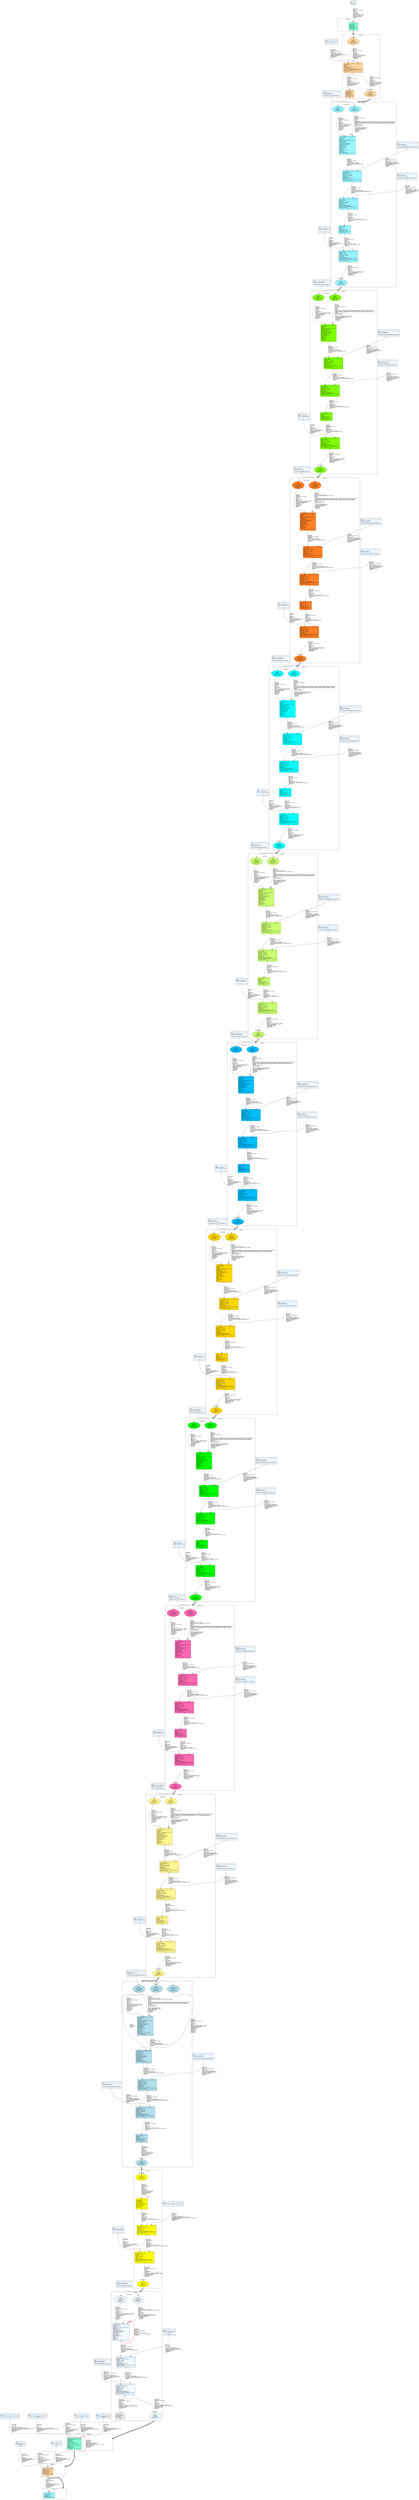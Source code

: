 digraph G {
graph [ fontsize=11 ];
node [ fontsize=11 ];
edge [ fontsize=10 ];
rankdir=BU
ranksep=1.5
nodesep=1
splines=spline
compound=true
Graphinfo [ label="" shape=plaintext, style=rounded, color=black, fontname="Arial-Bold" ];
subgraph cluster_1 { label="epoch 1"; fontsize=14; 
subgraph cluster_1_nodes { label="nodes "; peripheries=0;
Transpose_1 ;  }

subgraph cluster_dma_1_in { label=""; peripheries=0;
dummy_1[ style=invis ];  };
 }
subgraph cluster_2 { label="epoch 2"; fontsize=14; 
subgraph cluster_2_nodes { label="nodes "; peripheries=0;
Quantize_5 ; Transpose_7 ;  }

subgraph cluster_dma_2_in { label="dma inputs "; peripheries=0;
dma_3i2 ;  };

subgraph cluster_dma_2_out { label="dma outputs "; peripheries=0;
dma_9i2 ;  }
 }
Transpose_1:s -> dma_3i2:n [ltail="cluster_1" lhead=cluster_2 strength=1000 penwidth=5];
subgraph cluster_3 { label="epoch 3"; fontsize=14; 
subgraph cluster_3_nodes { label="nodes "; peripheries=0;
Conv2D_8 ; Conv2D_8_mul_scale_9 ; Conv2D_8_off_bias_12 ; Relu_11 ; Conv2D_13_suboff_15 ;  }

subgraph cluster_dma_3_in { label="dma inputs "; peripheries=0;
dma_6i3 ; dma_0i3 ;  };

subgraph cluster_dma_3_out { label="dma outputs "; peripheries=0;
dma_7i3 ;  }
 }
dma_9i2:s -> dma_6i3:n [ltail="cluster_2" lhead=cluster_3 strength=1000 penwidth=5];
subgraph cluster_4 { label="epoch 4"; fontsize=14; 
subgraph cluster_4_nodes { label="nodes "; peripheries=0;
Conv2D_13 ; Conv2D_13_mul_scale_18 ; Conv2D_13_off_bias_21 ; Relu_16 ; Conv2D_17_suboff_24 ;  }

subgraph cluster_dma_4_in { label="dma inputs "; peripheries=0;
dma_4i4 ; dma_8i4 ;  };

subgraph cluster_dma_4_out { label="dma outputs "; peripheries=0;
dma_1i4 ;  }
 }
dma_7i3:s -> dma_4i4:n [ltail="cluster_3" lhead=cluster_4 strength=1000 penwidth=5];
subgraph cluster_5 { label="epoch 5"; fontsize=14; 
subgraph cluster_5_nodes { label="nodes "; peripheries=0;
Conv2D_17 ; Conv2D_17_mul_scale_27 ; Conv2D_17_off_bias_30 ; Relu_20 ; Conv2D_22_suboff_33 ;  }

subgraph cluster_dma_5_in { label="dma inputs "; peripheries=0;
dma_4i5 ; dma_8i5 ;  };

subgraph cluster_dma_5_out { label="dma outputs "; peripheries=0;
dma_1i5 ;  }
 }
dma_1i4:s -> dma_4i5:n [ltail="cluster_4" lhead=cluster_5 strength=1000 penwidth=5];
subgraph cluster_6 { label="epoch 6"; fontsize=14; 
subgraph cluster_6_nodes { label="nodes "; peripheries=0;
Conv2D_22 ; Conv2D_22_mul_scale_36 ; Conv2D_22_off_bias_39 ; Relu_25 ; Conv2D_26_suboff_42 ;  }

subgraph cluster_dma_6_in { label="dma inputs "; peripheries=0;
dma_3i6 ; dma_8i6 ;  };

subgraph cluster_dma_6_out { label="dma outputs "; peripheries=0;
dma_0i6 ;  }
 }
dma_1i5:s -> dma_3i6:n [ltail="cluster_5" lhead=cluster_6 strength=1000 penwidth=5];
subgraph cluster_7 { label="epoch 7"; fontsize=14; 
subgraph cluster_7_nodes { label="nodes "; peripheries=0;
Conv2D_26 ; Conv2D_26_mul_scale_45 ; Conv2D_26_off_bias_48 ; Relu_29 ; Conv2D_31_suboff_51 ;  }

subgraph cluster_dma_7_in { label="dma inputs "; peripheries=0;
dma_6i7 ; dma_2i7 ;  };

subgraph cluster_dma_7_out { label="dma outputs "; peripheries=0;
dma_8i7 ;  }
 }
dma_0i6:s -> dma_6i7:n [ltail="cluster_6" lhead=cluster_7 strength=1000 penwidth=5];
subgraph cluster_8 { label="epoch 8"; fontsize=14; 
subgraph cluster_8_nodes { label="nodes "; peripheries=0;
Conv2D_31 ; Conv2D_31_mul_scale_54 ; Conv2D_31_off_bias_57 ; Relu_34 ; Conv2D_35_suboff_60 ;  }

subgraph cluster_dma_8_in { label="dma inputs "; peripheries=0;
dma_6i8 ; dma_8i8 ;  };

subgraph cluster_dma_8_out { label="dma outputs "; peripheries=0;
dma_0i8 ;  }
 }
dma_8i7:s -> dma_6i8:n [ltail="cluster_7" lhead=cluster_8 strength=1000 penwidth=5];
subgraph cluster_9 { label="epoch 9"; fontsize=14; 
subgraph cluster_9_nodes { label="nodes "; peripheries=0;
Conv2D_35 ; Conv2D_35_mul_scale_63 ; Conv2D_35_off_bias_66 ; Relu_38 ; Conv2D_40_suboff_69 ;  }

subgraph cluster_dma_9_in { label="dma inputs "; peripheries=0;
dma_4i9 ; dma_5i9 ;  };

subgraph cluster_dma_9_out { label="dma outputs "; peripheries=0;
dma_2i9 ;  }
 }
dma_0i8:s -> dma_4i9:n [ltail="cluster_8" lhead=cluster_9 strength=1000 penwidth=5];
subgraph cluster_10 { label="epoch 10"; fontsize=14; 
subgraph cluster_10_nodes { label="nodes "; peripheries=0;
Conv2D_40 ; Conv2D_40_mul_scale_72 ; Conv2D_40_off_bias_75 ; Relu_43 ; Conv2D_44_suboff_78 ;  }

subgraph cluster_dma_10_in { label="dma inputs "; peripheries=0;
dma_2i10 ; dma_6i10 ;  };

subgraph cluster_dma_10_out { label="dma outputs "; peripheries=0;
dma_1i10 ;  }
 }
dma_2i9:s -> dma_2i10:n [ltail="cluster_9" lhead=cluster_10 strength=1000 penwidth=5];
subgraph cluster_11 { label="epoch 11"; fontsize=14; 
subgraph cluster_11_nodes { label="nodes "; peripheries=0;
Conv2D_44 ; Conv2D_44_mul_scale_81 ; Conv2D_44_off_bias_84 ; Relu_47 ; Conv2D_49_suboff_87 ;  }

subgraph cluster_dma_11_in { label="dma inputs "; peripheries=0;
dma_8i11 ; dma_0i11 ;  };

subgraph cluster_dma_11_out { label="dma outputs "; peripheries=0;
dma_6i11 ;  }
 }
dma_1i10:s -> dma_8i11:n [ltail="cluster_10" lhead=cluster_11 strength=1000 penwidth=5];
subgraph cluster_12 { label="epoch 12"; fontsize=14; 
subgraph cluster_12_nodes { label="nodes "; peripheries=0;
Conv2D_49 ; Conv2D_49_mul_scale_90 ; Conv2D_49_off_bias_93 ; Relu_52 ; Conv2D_53_suboff_96 ;  }

subgraph cluster_dma_12_in { label="dma inputs "; peripheries=0;
dma_1i12 ; dma_5i12 ;  };

subgraph cluster_dma_12_out { label="dma outputs "; peripheries=0;
dma_3i12 ; dma_3i12 ;  }
 }
dma_6i11:s -> dma_1i12:n [ltail="cluster_11" lhead=cluster_12 strength=1000 penwidth=5];
subgraph cluster_13 { label="epoch 13"; fontsize=14; 
subgraph cluster_13_nodes { label="nodes "; peripheries=0;
Conv2D_53 ; Conv2D_53_ca_pipe_1 ; Conv2D_53_mul_scale_99 ; Conv2D_53_off_bias_102 ; Relu_56 ;  }

subgraph cluster_dma_13_in { label="dma inputs "; peripheries=0;
dma_9i13 ; dma_3i13 ; dma_5i13 ;  };

subgraph cluster_dma_13_out { label="dma outputs "; peripheries=0;
dma_4i13 ;  }
 }
dma_3i12:s -> dma_9i13:n [ltail="cluster_12" lhead=cluster_13 strength=1000 penwidth=5];
subgraph cluster_14 { label="epoch 14"; fontsize=14; 
subgraph cluster_14_nodes { label="nodes "; peripheries=0;
AveragePool_57 ; RequantizeLinear_inserted_id216 ; Gemm_59_conv_4_suboff_105 ;  }

subgraph cluster_dma_14_in { label="dma inputs "; peripheries=0;
dma_3i14 ;  };

subgraph cluster_dma_14_out { label="dma outputs "; peripheries=0;
dma_8i14 ;  }
 }
dma_4i13:s -> dma_3i14:n [ltail="cluster_13" lhead=cluster_14 strength=1000 penwidth=5];
subgraph cluster_15 { label="epoch 15"; fontsize=14; 
subgraph cluster_15_nodes { label="nodes "; peripheries=0;
Gemm_59_conv_4 ; Gemm_59_conv_4_mul_scale_108 ; Gemm_59_conv_4_off_bias_111 ; Gemm_59_squeeze_y_5 ;  }

subgraph cluster_dma_15_in { label="dma inputs "; peripheries=0;
dma_4i15 ; dma_9i15 ;  };

subgraph cluster_dma_15_out { label="dma outputs "; peripheries=0;
dma_1i15 ;  }
 }
dma_8i14:s -> dma_4i15:n [ltail="cluster_14" lhead=cluster_15 strength=1000 penwidth=5];
subgraph cluster_16 { label="epoch 16"; fontsize=14; 
subgraph cluster_16_nodes { label="nodes "; peripheries=0;
Softmax_62 ;  }

subgraph cluster_dma_16_in { label=""; peripheries=0;
dummy_16[ style=invis ];  };
 }
dma_1i15:s -> dummy_16:n [ltail="cluster_15" lhead=cluster_16 strength=1000 penwidth=5];
subgraph cluster_17 { label="epoch 17"; fontsize=14; 
subgraph cluster_17_nodes { label="nodes "; peripheries=0;
Dequantize_64 ;  }

subgraph cluster_dma_17_in { label=""; peripheries=0;
dummy_17[ style=invis ];  };
 }
Softmax_62:s -> dummy_17:n [ltail="cluster_16" lhead=cluster_17 strength=1000 penwidth=5];
subgraph cluster_18 { label="epoch 18"; fontsize=14; 
subgraph cluster_18_nodes { label="nodes "; peripheries=0;
__NN__RETURN__ ;  }

subgraph cluster_dma_18_in { label=""; peripheries=0;
dummy_18[ style=invis ];  };
 }
Dequantize_64:s -> dummy_18:n [ltail="cluster_17" lhead=cluster_18 strength=1000 penwidth=5];
Gemm_59_conv_4_mul_scale_110 [ label="{ { <i0> 0} |  [193]\lGemm_59_conv_4_mul_scale_110\l(bytes=1 , 0.00057% of total)\l\l 8.80853e-05 | { <o0> 0} }", shape=record, fillcolor="aliceblue", style="rounded,filled"  ] ;
Conv2D_22_mul_scale_38 [ label="{ { <i0> 0} |  [67]\lConv2D_22_mul_scale_38\l(bytes=64 , 0.036% of total)\l\l 0.000273437 0.000345121 0.000277314 0.000446152 ... | { <o0> 0} }", shape=record, fillcolor="aliceblue", style="rounded,filled"  ] ;
Conv2D_40_mul_scale_74 [ label="{ { <i0> 0} |  [127]\lConv2D_40_mul_scale_74\l(bytes=128 , 0.073% of total)\l\l 0.000207184 0.000189697 0.000262275 0.00018651 ... | { <o0> 0} }", shape=record, fillcolor="aliceblue", style="rounded,filled"  ] ;
Conv2D_49_zero_off_89 [ label="{ { <i0> 0} |  [153]\lConv2D_49_zero_off_89\l(bytes=1 , 0.00057% of total)\l\l 0 | { <o0> 0} }", shape=record, fillcolor="aliceblue", style="rounded,filled"  ] ;
Conv2D_49_off_bias_95 [ label="{ { <i0> 0} |  [159]\lConv2D_49_off_bias_95\l(bytes=1024 , 0.58% of total)\l\l -136608940 -148032436 -132422984 -143844052 ... | { <o0> 0} }", shape=record, fillcolor="aliceblue", style="rounded,filled"  ] ;
Conv2D_26_mul_scale_47 [ label="{ { <i0> 0} |  [82]\lConv2D_26_mul_scale_47\l(bytes=128 , 0.073% of total)\l\l 0.000181132 0.000296637 0.000353624 0.000144767 ... | { <o0> 0} }", shape=record, fillcolor="aliceblue", style="rounded,filled"  ] ;
Softmax_62_220_atonn_internal_scale [ label="{ { <i0> 0} |  [220]\lSoftmax_62_220_atonn_internal_scale\l 0.00390625 | { <o0> 0} }", shape=record, fillcolor="aliceblue", style="rounded,filled"  ] ;
Gemm_59_squeeze_y_5_218_atonn_internal_scale [ label="{ { <i0> 0} |  [218]\lGemm_59_squeeze_y_5_218_atonn_internal_scale\l 0.109803 | { <o0> 0} }", shape=record, fillcolor="aliceblue", style="rounded,filled"  ] ;
Conv2D_44_mul_scale_83 [ label="{ { <i0> 0} |  [142]\lConv2D_44_mul_scale_83\l(bytes=256 , 0.15% of total)\l\l 0.0001415 0.000202406 0.000138109 0.00034804 ... | { <o0> 0} }", shape=record, fillcolor="aliceblue", style="rounded,filled"  ] ;
Conv2D_17_zero_off_26 [ label="{ { <i0> 0} |  [48]\lConv2D_17_zero_off_26\l(bytes=1 , 0.00057% of total)\l\l 0 | { <o0> 0} }", shape=record, fillcolor="aliceblue", style="rounded,filled"  ] ;
Conv2D_17_off_bias_32 [ label="{ { <i0> 0} |  [54]\lConv2D_17_off_bias_32\l(bytes=256 , 0.15% of total)\l\l -131755725 -123483221 -133884776 -126287405 ... | { <o0> 0} }", shape=record, fillcolor="aliceblue", style="rounded,filled"  ] ;
Conv2D_49_mul_scale_92 [ label="{ { <i0> 0} |  [157]\lConv2D_49_mul_scale_92\l(bytes=256 , 0.15% of total)\l\l 0.000376054 0.000401255 0.000291607 0.000249424 ... | { <o0> 0} }", shape=record, fillcolor="aliceblue", style="rounded,filled"  ] ;
Gemm_59_squeeze_y_5_218_atonn_internal_offset [ label="{ { <i0> 0} |  [219]\lGemm_59_squeeze_y_5_218_atonn_internal_offset\l 66 | { <o0> 0} }", shape=record, fillcolor="aliceblue", style="rounded,filled"  ] ;
Gemm_59_conv_4_zero_off_107 [ label="{ { <i0> 0} |  [189]\lGemm_59_conv_4_zero_off_107\l(bytes=1 , 0.00057% of total)\l\l 0 | { <o0> 0} }", shape=record, fillcolor="aliceblue", style="rounded,filled"  ] ;
Gemm_59_conv_4_off_bias_113 [ label="{ { <i0> 0} |  [195]\lGemm_59_conv_4_off_bias_113\l(bytes=40 , 0.023% of total)\l\l 69392758 69499589 69413788 69153862 ... | { <o0> 0} }", shape=record, fillcolor="aliceblue", style="rounded,filled"  ] ;
Conv2D_26_zero_off_44 [ label="{ { <i0> 0} |  [78]\lConv2D_26_zero_off_44\l(bytes=1 , 0.00057% of total)\l\l 0 | { <o0> 0} }", shape=record, fillcolor="aliceblue", style="rounded,filled"  ] ;
Conv2D_26_off_bias_50 [ label="{ { <i0> 0} |  [84]\lConv2D_26_off_bias_50\l(bytes=512 , 0.29% of total)\l\l -141825702 -121061598 -123622326 -131479193 ... | { <o0> 0} }", shape=record, fillcolor="aliceblue", style="rounded,filled"  ] ;
Conv2D_8_off_bias_14 [ label="{ { <i0> 0} |  [24]\lConv2D_8_off_bias_14\l(bytes=128 , 0.073% of total)\l\l -134758102 -128475363 -132776877 -131028971 ... | { <o0> 0} }", shape=record, fillcolor="aliceblue", style="rounded,filled"  ] ;
Dequantize_64_x_scale [ label="{ { <i0> 0} |  [209]\lDequantize_64_x_scale\l 0.00390625 | { <o0> 0} }", shape=record, fillcolor="aliceblue", style="rounded,filled"  ] ;
Conv2D_13_weights_inflated_116 [ label="{ { <i0> 0} |  [35]\lConv2D_13_weights_inflated_116\l(bytes=2304 , 1.3% of total)\l\l -0.249616 -0.353623 0.0104007 -0.332821 ... | { <o0> 0} }", shape=record, fillcolor="aliceblue", style="rounded,filled"  ] ;
Conv2D_35_zero_off_62 [ label="{ { <i0> 0} |  [108]\lConv2D_35_zero_off_62\l(bytes=1 , 0.00057% of total)\l\l 0 | { <o0> 0} }", shape=record, fillcolor="aliceblue", style="rounded,filled"  ] ;
Conv2D_35_off_bias_68 [ label="{ { <i0> 0} |  [114]\lConv2D_35_off_bias_68\l(bytes=512 , 0.29% of total)\l\l -135384335 -139043185 -119330593 -151073248 ... | { <o0> 0} }", shape=record, fillcolor="aliceblue", style="rounded,filled"  ] ;
Conv2D_22_weights_inflated_118 [ label="{ { <i0> 0} |  [65]\lConv2D_22_weights_inflated_118\l(bytes=4608 , 2.6% of total)\l\l 0.0790243 -0.0831835 -0.124775 0.528215 ... | { <o0> 0} }", shape=record, fillcolor="aliceblue", style="rounded,filled"  ] ;
Conv2D_31_weights_inflated_120 [ label="{ { <i0> 0} |  [95]\lConv2D_31_weights_inflated_120\l(bytes=9216 , 5.2% of total)\l\l -0.107885 -0.362185 -0.400716 0.917023 ... | { <o0> 0} }", shape=record, fillcolor="aliceblue", style="rounded,filled"  ] ;
Conv2D_40_weights_inflated_122 [ label="{ { <i0> 0} |  [125]\lConv2D_40_weights_inflated_122\l(bytes=9216 , 5.2% of total)\l\l 0.526437 0.36063 0.0580324 0.414517 ... | { <o0> 0} }", shape=record, fillcolor="aliceblue", style="rounded,filled"  ] ;
Conv2D_53_mul_scale_101 [ label="{ { <i0> 0} |  [172]\lConv2D_53_mul_scale_101\l(bytes=256 , 0.15% of total)\l\l 0.000107253 0.000111788 0.000102695 0.000107488 ... | { <o0> 0} }", shape=record, fillcolor="aliceblue", style="rounded,filled"  ] ;
Quantize_5_214_requantize_zero [ label="{ { <i0> 0} |  [214]\lQuantize_5_214_requantize_zero\l 0 | { <o0> 0} }", shape=record, fillcolor="aliceblue", style="rounded,filled"  ] ;
Conv2D_8_weights [ label="{ { <i0> 0} |  [20]\lConv2D_8_weights\l(bytes=288 , 0.16% of total)\l\l -0.601821 -0.614359 -0.0564208 -0.137917 ... | { <o0> 0} }", shape=record, fillcolor="aliceblue", style="rounded,filled"  ] ;
Conv2D_13_mul_scale_20 [ label="{ { <i0> 0} |  [37]\lConv2D_13_mul_scale_20\l(bytes=32 , 0.018% of total)\l\l 0.000671586 0.000801773 0.000644825 0.000892619 ... | { <o0> 0} }", shape=record, fillcolor="aliceblue", style="rounded,filled"  ] ;
Conv2D_44_zero_off_80 [ label="{ { <i0> 0} |  [138]\lConv2D_44_zero_off_80\l(bytes=1 , 0.00057% of total)\l\l 0 | { <o0> 0} }", shape=record, fillcolor="aliceblue", style="rounded,filled"  ] ;
Conv2D_44_off_bias_86 [ label="{ { <i0> 0} |  [144]\lConv2D_44_off_bias_86\l(bytes=1024 , 0.58% of total)\l\l -128897133 -116221061 -130355034 -125216972 ... | { <o0> 0} }", shape=record, fillcolor="aliceblue", style="rounded,filled"  ] ;
Input_0_out_0 [ label="{ { <i0> 0} |  [0]\lInput_0_out_0 | { <o0> 0} }", shape=record, fillcolor="aliceblue", style="rounded,filled"  ] ;
Conv2D_31_mul_scale_56 [ label="{ { <i0> 0} |  [97]\lConv2D_31_mul_scale_56\l(bytes=128 , 0.073% of total)\l\l 0.000381875 0.000335913 0.00054624 0.000529378 ... | { <o0> 0} }", shape=record, fillcolor="aliceblue", style="rounded,filled"  ] ;
Conv2D_13_zero_off_17 [ label="{ { <i0> 0} |  [33]\lConv2D_13_zero_off_17\l(bytes=1 , 0.00057% of total)\l\l 0 | { <o0> 0} }", shape=record, fillcolor="aliceblue", style="rounded,filled"  ] ;
Conv2D_13_off_bias_23 [ label="{ { <i0> 0} |  [39]\lConv2D_13_off_bias_23\l(bytes=128 , 0.073% of total)\l\l -123036248 -130749718 -136759965 -139331919 ... | { <o0> 0} }", shape=record, fillcolor="aliceblue", style="rounded,filled"  ] ;
Conv2D_17_mul_scale_29 [ label="{ { <i0> 0} |  [52]\lConv2D_17_mul_scale_29\l(bytes=64 , 0.036% of total)\l\l 0.000416069 0.000615761 0.00030699 0.000432734 ... | { <o0> 0} }", shape=record, fillcolor="aliceblue", style="rounded,filled"  ] ;
RequantizeLinear_inserted_id216_217_requantize_zero [ label="{ { <i0> 0} |  [217]\lRequantizeLinear_inserted_id216_217_requantize_zero\l 0 | { <o0> 0} }", shape=record, fillcolor="aliceblue", style="rounded,filled"  ] ;
Conv2D_35_mul_scale_65 [ label="{ { <i0> 0} |  [112]\lConv2D_35_mul_scale_65\l(bytes=128 , 0.073% of total)\l\l 0.000189143 0.000157759 0.000121448 0.000193322 ... | { <o0> 0} }", shape=record, fillcolor="aliceblue", style="rounded,filled"  ] ;
Conv2D_53_zero_off_98 [ label="{ { <i0> 0} |  [168]\lConv2D_53_zero_off_98\l(bytes=1 , 0.00057% of total)\l\l 0 | { <o0> 0} }", shape=record, fillcolor="aliceblue", style="rounded,filled"  ] ;
Dequantize_64_x_zero_point [ label="{ { <i0> 0} |  [210]\lDequantize_64_x_zero_point\l -128 | { <o0> 0} }", shape=record, fillcolor="aliceblue", style="rounded,filled"  ] ;
Conv2D_53_off_bias_104 [ label="{ { <i0> 0} |  [174]\lConv2D_53_off_bias_104\l(bytes=1024 , 0.58% of total)\l\l -125558492 -143596441 -137160385 -143803921 ... | { <o0> 0} }", shape=record, fillcolor="aliceblue", style="rounded,filled"  ] ;
Conv2D_8_mul_scale_11 [ label="{ { <i0> 0} |  [22]\lConv2D_8_mul_scale_11\l(bytes=32 , 0.018% of total)\l\l 0.000343054 0.000252944 0.000547703 0.000282946 ... | { <o0> 0} }", shape=record, fillcolor="aliceblue", style="rounded,filled"  ] ;
Conv2D_22_zero_off_35 [ label="{ { <i0> 0} |  [63]\lConv2D_22_zero_off_35\l(bytes=1 , 0.00057% of total)\l\l 0 | { <o0> 0} }", shape=record, fillcolor="aliceblue", style="rounded,filled"  ] ;
Conv2D_22_off_bias_41 [ label="{ { <i0> 0} |  [69]\lConv2D_22_off_bias_41\l(bytes=256 , 0.15% of total)\l\l -138261181 -141731193 -114553896 -142792921 ... | { <o0> 0} }", shape=record, fillcolor="aliceblue", style="rounded,filled"  ] ;
Softmax_62_220_atonn_internal_offset [ label="{ { <i0> 0} |  [221]\lSoftmax_62_220_atonn_internal_offset\l -128 | { <o0> 0} }", shape=record, fillcolor="aliceblue", style="rounded,filled"  ] ;
Conv2D_53_weights_1120 [ label="{ { <i0> 0} |  [170]\lConv2D_53_weights\l(bytes=65536 , 37% of total)\l\l -0.0399974 0.00173902 0.0295633 -0.0573876 ... | { <o0> 0} }", shape=record, fillcolor="aliceblue", style="rounded,filled"  ] ;
Conv2D_44_weights [ label="{ { <i0> 0} |  [140]\lConv2D_44_weights\l(bytes=32768 , 19% of total)\l\l 0.130993 -0.14107 -0.149131 0.255941 ... | { <o0> 0} }", shape=record, fillcolor="aliceblue", style="rounded,filled"  ] ;
Conv2D_35_weights [ label="{ { <i0> 0} |  [110]\lConv2D_35_weights\l(bytes=16384 , 9.3% of total)\l\l -0.00315358 0.0851465 -0.0157679 0.0599179 ... | { <o0> 0} }", shape=record, fillcolor="aliceblue", style="rounded,filled"  ] ;
Conv2D_26_weights [ label="{ { <i0> 0} |  [80]\lConv2D_26_weights\l(bytes=8192 , 4.7% of total)\l\l 0.0561735 0.0029565 0.0502605 -0.106434 ... | { <o0> 0} }", shape=record, fillcolor="aliceblue", style="rounded,filled"  ] ;
Conv2D_17_weights [ label="{ { <i0> 0} |  [50]\lConv2D_17_weights\l(bytes=2048 , 1.2% of total)\l\l -0.326379 0.16319 -0.196953 -0.30387 ... | { <o0> 0} }", shape=record, fillcolor="aliceblue", style="rounded,filled"  ] ;
Conv2D_31_zero_off_53 [ label="{ { <i0> 0} |  [93]\lConv2D_31_zero_off_53\l(bytes=1 , 0.00057% of total)\l\l 0 | { <o0> 0} }", shape=record, fillcolor="aliceblue", style="rounded,filled"  ] ;
Conv2D_31_off_bias_59 [ label="{ { <i0> 0} |  [99]\lConv2D_31_off_bias_59\l(bytes=512 , 0.29% of total)\l\l -140279773 -137899921 -136137245 -150377037 ... | { <o0> 0} }", shape=record, fillcolor="aliceblue", style="rounded,filled"  ] ;
Conv2D_49_weights_inflated_124 [ label="{ { <i0> 0} |  [155]\lConv2D_49_weights_inflated_124\l(bytes=18432 , 10% of total)\l\l 0.264992 0 0.039258 0.932378 ... | { <o0> 0} }", shape=record, fillcolor="aliceblue", style="rounded,filled"  ] ;
Gemm_59_weights_transposed_3 [ label="{ { <i0> 0} |  [191]\lGemm_59_weights_transposed_3\l(bytes=2560 , 1.5% of total)\l\l 0.0687689 0.16701 -0.157186 0.33402 ... | { <o0> 0} }", shape=record, fillcolor="aliceblue", style="rounded,filled"  ] ;
Conv2D_40_zero_off_71 [ label="{ { <i0> 0} |  [123]\lConv2D_40_zero_off_71\l(bytes=1 , 0.00057% of total)\l\l 0 | { <o0> 0} }", shape=record, fillcolor="aliceblue", style="rounded,filled"  ] ;
Conv2D_40_off_bias_77 [ label="{ { <i0> 0} |  [129]\lConv2D_40_off_bias_77\l(bytes=512 , 0.29% of total)\l\l -141897317 -146878206 -114645244 -119956645 ... | { <o0> 0} }", shape=record, fillcolor="aliceblue", style="rounded,filled"  ] ;
Transpose_1 [ label="{ { < i0>  0 M } | id=[1] tid=[56]\lTranspose_1\lkind=Transpose\lsched epoch=1.\lhw unit=NULL_UNIT\lperm is 0 3 1 2\l | { < o0>  0 M } }", shape=record, fillcolor="aquamarine", style="rounded,filled"  ] ;
dma_9i2 [ label="Dma out\nepoch=2.\nsw=1-> mem=1
 axi port=1\nSTREAM_ENG_V2 9", shape=ellipse, width=0.1, fillcolor="burlywood1", style="rounded,filled"  ]
Quantize_5:o0:s->dma_9i2:n [ label="edge id=[221]\ltid=99 114\lbatch: 0(in,L) 1(out,L) 1(mem,L) \l1x1x64x96\lbits=8\lin=out: (S8)\lscale=(0.0547226, )\loffset=(40, )\lDequantize_6_out_0 FLOAT( 1 1 64 96 )\lQuantize_5_out_0 live(2, 3, id=57)\lpool=1[49152, 55296]=6.00 KB\lnpuRAM5 edge bs=6144\l context[0](1,0)\lout bw=6.00 KB\l" ]; 
dma_3i2 [ label="Dma in\nepoch=2.\nmem=1-> sw=1
 axi port=0\nSTREAM_ENG_V2 3", shape=ellipse, width=0.1, fillcolor="burlywood1", style="rounded,filled"  ]
Quantize_5 [ label="{ { < i0>  0 M  | < i1>  1 P } | id=[13] tid=[57]\lQuantize_5\lkind=Add\llatency = 6.14 Kcycles\lsched epoch=2.\lsched unit= ARITH_ACC_V2 0\lA=16384 B=-32 C=0 B C combined= -2097152\lshifts: x=0 y=0 AX_RS=0 BY_RS=0 C_LS=0 o=14\lunit max power % 35\l | { < o0>  0 M } }", shape=record, fillcolor="burlywood1", style="rounded,filled"  ] ;
Transpose_7 [ label="{ { < i0>  0 M } | id=[17] tid=[58]\lTranspose_7\lkind=Transpose\lsched epoch=2.\lhw unit=NULL_UNIT\lperm is 0 1 3 2\l | { < o0>  0 M } }", shape=record, fillcolor="burlywood1", style="rounded,filled"  ] ;
dma_0i3 [ label="Dma in\nepoch=3.\nmem=1-> sw=1
 axi port=0\nSTREAM_ENG_V2 0", shape=ellipse, width=0.1, fillcolor="cadetblue1", style="rounded,filled"  ]
dma_6i3 [ label="Dma in\nepoch=3.\nmem=1-> sw=1
 axi port=1\nSTREAM_ENG_V2 6", shape=ellipse, width=0.1, fillcolor="cadetblue1", style="rounded,filled"  ]
Conv2D_8 [ label="{ { < i0>  0 M (no clone)  | < i1>  1 M } | id=[21] tid=[59]\lConv2D_8\lkind=Conv\lNUM_OPS = 884.74 KOPS( 1.3% of total )\llatency = 49.15 Kcycles\lOPS/cycle = 18\lsched epoch=3.\lsched unit= CONV_ACC_V2 0\lconv mode=K outer, F inner\lchoked ports=( feat out )\lshifts: f=0 a=2 o=2\lsimd mode:16x8\lunit max power % 82\ldilations is 1 1\lgroup i 1\lkernel_shape is 3 3\lpads is 0 0 2 2\lstrides is 2 2\lConv_fsub f 40\lpad_constant_value f 0\l | { < o0>  0 S } }", shape=record, fillcolor="cadetblue1", style="rounded,filled"  ] ;
Conv2D_8_mul_scale_9 [ label="{ { < i0>  0 S  | < i1>  1 P } | id=[23] tid=[60]\lConv2D_8_mul_scale_9\lkind=Mul\lNUM_OPS = 49.15 KOPS\llatency = 49.15 Kcycles\lOPS/cycle = 1\lsched epoch=3.\lsched unit= ARITH_ACC_V2 1\lA=1 B=0 C=0\lshifts: x=0 y=0 AX_RS=0 BY_RS=0 C_LS=0 o=14\lunit max power % 100\l | { < o0>  0 S } }", shape=record, fillcolor="cadetblue1", style="rounded,filled"  ] ;
Conv2D_8_off_bias_12 [ label="{ { < i0>  0 S  | < i1>  1 P } | id=[25] tid=[61]\lConv2D_8_off_bias_12\lkind=Add\lNUM_OPS = 49.15 KOPS\llatency = 49.15 Kcycles\lOPS/cycle = 1\lsched epoch=3.\lsched unit= ARITH_ACC_V2 2\lA=31717 B=0 C=0 B C combined= 0\lshifts: x=0 y=0 AX_RS=0 BY_RS=0 C_LS=0 o=20\lunit max power % 100\l | { < o0>  0 S } }", shape=record, fillcolor="cadetblue1", style="rounded,filled"  ] ;
Relu_11 [ label="{ { < i0>  0 S } | id=[32] tid=[62]\lRelu_11\lkind=Relu\llatency = 49.15 Kcycles\lsched epoch=3.\lsched unit= ACTIV_ACC_V2 0\lunit max power % 36\l | { < o0>  0 S } }", shape=record, fillcolor="cadetblue1", style="rounded,filled"  ] ;
dma_7i3 [ label="Dma out\nepoch=3.\nsw=4-> mem=32
 axi port=1\nSTREAM_ENG_V2 7", shape=ellipse, width=0.1, fillcolor="cadetblue1", style="rounded,filled"  ]
Conv2D_13_suboff_15:o0:s->dma_7i3:n [ label="edge id=[34]\ltid=233 234\lbatch: 8(in,L) 4(out,L) 0(mem,L) \l1x32x48x32\lbits=8\lin=out: (U8)\lscale=(0.0645715, )\loffset=(0, )\lConv2D_13_zero_off_out_16 FLOAT( 1 32 48 32 )\lConv2D_13_zero_off_out_16 live(3, 4, id=61)\lpool=1[0, 49152]=48.00 KB\lnpuRAM5 edge bs=49152\l context[0](1,0)\lout bw=48.00 KB\l" ]; 
Conv2D_13_suboff_15 [ label="{ { < i0>  0 S  | < i1>  1 P } | id=[34] tid=[63]\lConv2D_13_suboff_15\lkind=Sub\lNUM_OPS = 49.15 KOPS\llatency = 49.15 Kcycles\lOPS/cycle = 1\lsched epoch=3.\lsched unit= ARITH_ACC_V2 3\lA=16384 B=32 C=0 B C combined= 2097152\lshifts: x=0 y=0 AX_RS=0 BY_RS=0 C_LS=0 o=14\lunit max power % 35\l | { < o0>  0 M } }", shape=record, fillcolor="cadetblue1", style="rounded,filled"  ] ;
dma_8i4 [ label="Dma in\nepoch=4.\nmem=32-> sw=8
 axi port=1\nSTREAM_ENG_V2 8", shape=ellipse, width=0.1, fillcolor="chartreuse", style="rounded,filled"  ]
dma_4i4 [ label="Dma in\nepoch=4.\nmem=8-> sw=8
 axi port=0\nSTREAM_ENG_V2 4", shape=ellipse, width=0.1, fillcolor="chartreuse", style="rounded,filled"  ]
Conv2D_13 [ label="{ { < i0>  0 M  | < i1>  1 M } | id=[36] tid=[64]\lConv2D_13\lkind=Conv\lNUM_OPS = 7.08 MOPS( 10% of total )\llatency = 49.15 Kcycles\lOPS/cycle = 1.4e+02\lsched epoch=4.\lsched unit= CONV_ACC_V2 1\lconv mode=F outer, K inner\lchoked ports=( feat out )\lshifts: f=0 a=2 o=2\lsimd mode:8x8\lunit max power % 100\ldilations is 1 1\lgroup i 4\lkernel_shape is 3 3\lpads is 1 1 1 1\lstrides is 1 1\l | { < o0>  0 S } }", shape=record, fillcolor="chartreuse", style="rounded,filled"  ] ;
Conv2D_13_mul_scale_18 [ label="{ { < i0>  0 S  | < i1>  1 P } | id=[38] tid=[65]\lConv2D_13_mul_scale_18\lkind=Mul\lNUM_OPS = 49.15 KOPS\llatency = 49.15 Kcycles\lOPS/cycle = 1\lsched epoch=4.\lsched unit= ARITH_ACC_V2 0\lA=1 B=0 C=0\lshifts: x=0 y=0 AX_RS=0 BY_RS=0 C_LS=0 o=13\lunit max power % 100\l | { < o0>  0 S } }", shape=record, fillcolor="chartreuse", style="rounded,filled"  ] ;
Conv2D_13_off_bias_21 [ label="{ { < i0>  0 S  | < i1>  1 P } | id=[40] tid=[66]\lConv2D_13_off_bias_21\lkind=Add\lNUM_OPS = 49.15 KOPS\llatency = 49.15 Kcycles\lOPS/cycle = 1\lsched epoch=4.\lsched unit= ARITH_ACC_V2 1\lA=27699 B=0 C=0 B C combined= 0\lshifts: x=0 y=0 AX_RS=0 BY_RS=0 C_LS=0 o=20\lunit max power % 100\l | { < o0>  0 S } }", shape=record, fillcolor="chartreuse", style="rounded,filled"  ] ;
Relu_16 [ label="{ { < i0>  0 S } | id=[47] tid=[67]\lRelu_16\lkind=Relu\llatency = 49.15 Kcycles\lsched epoch=4.\lsched unit= ACTIV_ACC_V2 1\lunit max power % 36\l | { < o0>  0 S } }", shape=record, fillcolor="chartreuse", style="rounded,filled"  ] ;
dma_1i4 [ label="Dma out\nepoch=4.\nsw=8-> mem=32
 axi port=0\nSTREAM_ENG_V2 1", shape=ellipse, width=0.1, fillcolor="chartreuse", style="rounded,filled"  ]
Conv2D_17_suboff_24:o0:s->dma_1i4:n [ label="edge id=[49]\ltid=331 332\lbatch: 32(in,L) 8(out,L) 0(mem,L) \l1x32x48x32\lbits=8\lin=out: (U8)\lscale=(0.0739385, )\loffset=(0, )\lConv2D_17_zero_off_out_25 FLOAT( 1 32 48 32 )\lConv2D_17_zero_off_out_25 live(4, 5, id=65)\lpool=1[98304, 147456]=48.00 KB\lnpuRAM5 edge bs=49152\l context[0](1,0)\lout bw=48.00 KB\l" ]; 
Conv2D_17_suboff_24 [ label="{ { < i0>  0 S  | < i1>  1 P } | id=[49] tid=[68]\lConv2D_17_suboff_24\lkind=Sub\lNUM_OPS = 49.15 KOPS\llatency = 49.15 Kcycles\lOPS/cycle = 1\lsched epoch=4.\lsched unit= ARITH_ACC_V2 2\lA=16384 B=32 C=0 B C combined= 2097152\lshifts: x=0 y=0 AX_RS=0 BY_RS=0 C_LS=0 o=14\lunit max power % 35\l | { < o0>  0 M } }", shape=record, fillcolor="chartreuse", style="rounded,filled"  ] ;
dma_8i5 [ label="Dma in\nepoch=5.\nmem=32-> sw=32
nbits= 24 RAW
 axi port=1\nSTREAM_ENG_V2 8", shape=ellipse, width=0.1, fillcolor="chocolate1", style="rounded,filled"  ]
dma_4i5 [ label="Dma in\nepoch=5.\nmem=32-> sw=32
nbits= 24 RAW
 axi port=0\nSTREAM_ENG_V2 4", shape=ellipse, width=0.1, fillcolor="chocolate1", style="rounded,filled"  ]
Conv2D_17 [ label="{ { < i0>  0 M (no clone)  | < i1>  1 M } | id=[51] tid=[69]\lConv2D_17\lkind=Conv\lNUM_OPS = 6.29 MOPS( 9.3% of total )\llatency = 98.30 Kcycles\lOPS/cycle = 64\lsched epoch=5.\lsched unit= CONV_ACC_V2 2\lconv mode=F outer, K inner\lchoked ports=( out )\lDeep mode kx3\lshifts: f=0 a=3 o=3\lsimd mode:8x8\lunit max power % 49\ldilations is 1 1\lgroup i 1\lkernel_shape is 1 1\lpads is 0 0 0 0\lstrides is 1 1\l | { < o0>  0 S } }", shape=record, fillcolor="chocolate1", style="rounded,filled"  ] ;
Conv2D_17_mul_scale_27 [ label="{ { < i0>  0 S  | < i1>  1 P } | id=[53] tid=[70]\lConv2D_17_mul_scale_27\lkind=Mul\lNUM_OPS = 98.30 KOPS\llatency = 98.30 Kcycles\lOPS/cycle = 1\lsched epoch=5.\lsched unit= ARITH_ACC_V2 3\lA=1 B=0 C=0\lshifts: x=0 y=0 AX_RS=0 BY_RS=0 C_LS=0 o=13\lunit max power % 100\l | { < o0>  0 S } }", shape=record, fillcolor="chocolate1", style="rounded,filled"  ] ;
Conv2D_17_off_bias_30 [ label="{ { < i0>  0 S  | < i1>  1 P } | id=[55] tid=[71]\lConv2D_17_off_bias_30\lkind=Add\lNUM_OPS = 98.30 KOPS\llatency = 98.30 Kcycles\lOPS/cycle = 1\lsched epoch=5.\lsched unit= ARITH_ACC_V2 0\lA=31152 B=0 C=0 B C combined= 0\lshifts: x=0 y=0 AX_RS=0 BY_RS=0 C_LS=0 o=20\lunit max power % 100\l | { < o0>  0 S } }", shape=record, fillcolor="chocolate1", style="rounded,filled"  ] ;
Relu_20 [ label="{ { < i0>  0 S } | id=[62] tid=[72]\lRelu_20\lkind=Relu\llatency = 98.30 Kcycles\lsched epoch=5.\lsched unit= ACTIV_ACC_V2 0\lunit max power % 36\l | { < o0>  0 S } }", shape=record, fillcolor="chocolate1", style="rounded,filled"  ] ;
dma_1i5 [ label="Dma out\nepoch=5.\nsw=16-> mem=64
 axi port=0\nSTREAM_ENG_V2 1", shape=ellipse, width=0.1, fillcolor="chocolate1", style="rounded,filled"  ]
Conv2D_22_suboff_33:o0:s->dma_1i5:n [ label="edge id=[64]\ltid=429 430\lbatch: 8(in,L) 16(out,L) 0(mem,L) \l1x64x48x32\lbits=8\lin=out: (U8)\lscale=(0.0657431, )\loffset=(0, )\lConv2D_22_zero_off_out_34 FLOAT( 1 64 48 32 )\lConv2D_22_zero_off_out_34 live(5, 6, id=69)\lpool=1[0, 98304]=96.00 KB\lnpuRAM5 edge bs=98304\l context[0](1,0)\lout bw=96.00 KB\l" ]; 
Conv2D_22_suboff_33 [ label="{ { < i0>  0 S  | < i1>  1 P } | id=[64] tid=[73]\lConv2D_22_suboff_33\lkind=Sub\lNUM_OPS = 98.30 KOPS\llatency = 98.30 Kcycles\lOPS/cycle = 1\lsched epoch=5.\lsched unit= ARITH_ACC_V2 1\lA=16384 B=32 C=0 B C combined= 2097152\lshifts: x=0 y=0 AX_RS=0 BY_RS=0 C_LS=0 o=14\lunit max power % 35\l | { < o0>  0 M } }", shape=record, fillcolor="chocolate1", style="rounded,filled"  ] ;
dma_8i6 [ label="Dma in\nepoch=6.\nmem=64-> sw=8
 axi port=1\nSTREAM_ENG_V2 8", shape=ellipse, width=0.1, fillcolor="cyan", style="rounded,filled"  ]
dma_3i6 [ label="Dma in\nepoch=6.\nmem=8-> sw=8
 axi port=0\nSTREAM_ENG_V2 3", shape=ellipse, width=0.1, fillcolor="cyan", style="rounded,filled"  ]
Conv2D_22 [ label="{ { < i0>  0 M  | < i1>  1 M } | id=[66] tid=[74]\lConv2D_22\lkind=Conv\lNUM_OPS = 3.54 MOPS( 5.2% of total )\llatency = 98.30 Kcycles\lOPS/cycle = 36\lsched epoch=6.\lsched unit= CONV_ACC_V2 3\lconv mode=F outer, K inner\lchoked ports=( feat  )\lshifts: f=0 a=3 o=3\lsimd mode:8x8\lunit max power % 74\ldilations is 1 1\lgroup i 8\lkernel_shape is 3 3\lpads is 0 0 2 2\lstrides is 2 2\l | { < o0>  0 S } }", shape=record, fillcolor="cyan", style="rounded,filled"  ] ;
Conv2D_22_mul_scale_36 [ label="{ { < i0>  0 S  | < i1>  1 P } | id=[68] tid=[75]\lConv2D_22_mul_scale_36\lkind=Mul\lNUM_OPS = 24.58 KOPS\llatency = 24.58 Kcycles\lOPS/cycle = 1\lsched epoch=6.\lsched unit= ARITH_ACC_V2 2\lA=1 B=0 C=0\lshifts: x=0 y=0 AX_RS=0 BY_RS=0 C_LS=0 o=12\lunit max power % 100\l | { < o0>  0 S } }", shape=record, fillcolor="cyan", style="rounded,filled"  ] ;
Conv2D_22_off_bias_39 [ label="{ { < i0>  0 S  | < i1>  1 P } | id=[70] tid=[76]\lConv2D_22_off_bias_39\lkind=Add\lNUM_OPS = 24.58 KOPS\llatency = 24.58 Kcycles\lOPS/cycle = 1\lsched epoch=6.\lsched unit= ARITH_ACC_V2 0\lA=16714 B=0 C=0 B C combined= 0\lshifts: x=0 y=0 AX_RS=0 BY_RS=0 C_LS=0 o=20\lunit max power % 100\l | { < o0>  0 S } }", shape=record, fillcolor="cyan", style="rounded,filled"  ] ;
Relu_25 [ label="{ { < i0>  0 S } | id=[77] tid=[77]\lRelu_25\lkind=Relu\llatency = 24.58 Kcycles\lsched epoch=6.\lsched unit= ACTIV_ACC_V2 1\lunit max power % 36\l | { < o0>  0 S } }", shape=record, fillcolor="cyan", style="rounded,filled"  ] ;
dma_0i6 [ label="Dma out\nepoch=6.\nsw=8-> mem=64
 axi port=0\nSTREAM_ENG_V2 0", shape=ellipse, width=0.1, fillcolor="cyan", style="rounded,filled"  ]
Conv2D_26_suboff_42:o0:s->dma_0i6:n [ label="edge id=[79]\ltid=527 528\lbatch: 64(in,L) 8(out,L) 0(mem,L) \l1x64x24x16\lbits=8\lin=out: (U8)\lscale=(0.0612659, )\loffset=(0, )\lConv2D_26_zero_off_out_43 FLOAT( 1 64 24 16 )\lConv2D_26_zero_off_out_43 live(6, 7, id=73)\lpool=1[98304, 122880]=24.00 KB\lnpuRAM5 edge bs=24576\l context[0](1,0)\lout bw=24.00 KB\l" ]; 
Conv2D_26_suboff_42 [ label="{ { < i0>  0 S  | < i1>  1 P } | id=[79] tid=[78]\lConv2D_26_suboff_42\lkind=Sub\lNUM_OPS = 24.58 KOPS\llatency = 24.58 Kcycles\lOPS/cycle = 1\lsched epoch=6.\lsched unit= ARITH_ACC_V2 1\lA=16384 B=32 C=0 B C combined= 2097152\lshifts: x=0 y=0 AX_RS=0 BY_RS=0 C_LS=0 o=14\lunit max power % 35\l | { < o0>  0 M } }", shape=record, fillcolor="cyan", style="rounded,filled"  ] ;
dma_2i7 [ label="Dma in\nepoch=7.\nmem=64-> sw=64
nbits= 24 RAW
 axi port=0\nSTREAM_ENG_V2 2", shape=ellipse, width=0.1, fillcolor="darkolivegreen1", style="rounded,filled"  ]
dma_6i7 [ label="Dma in\nepoch=7.\nmem=64-> sw=64
nbits= 24 RAW
 axi port=1\nSTREAM_ENG_V2 6", shape=ellipse, width=0.1, fillcolor="darkolivegreen1", style="rounded,filled"  ]
Conv2D_26 [ label="{ { < i0>  0 M (no clone)  | < i1>  1 M } | id=[81] tid=[79]\lConv2D_26\lkind=Conv\lNUM_OPS = 6.29 MOPS( 9.3% of total )\llatency = 65.54 Kcycles\lOPS/cycle = 96\lsched epoch=7.\lsched unit= CONV_ACC_V2 0\lconv mode=F outer, K inner\lchoked ports=( feat  )\lDeep mode kx3\lshifts: f=0 a=3 o=3\lsimd mode:8x8\lunit max power % 56\ldilations is 1 1\lgroup i 1\lkernel_shape is 1 1\lpads is 0 0 0 0\lstrides is 1 1\l | { < o0>  0 S } }", shape=record, fillcolor="darkolivegreen1", style="rounded,filled"  ] ;
Conv2D_26_mul_scale_45 [ label="{ { < i0>  0 S  | < i1>  1 P } | id=[83] tid=[80]\lConv2D_26_mul_scale_45\lkind=Mul\lNUM_OPS = 49.15 KOPS\llatency = 49.15 Kcycles\lOPS/cycle = 1\lsched epoch=7.\lsched unit= ARITH_ACC_V2 3\lA=1 B=0 C=0\lshifts: x=0 y=0 AX_RS=0 BY_RS=0 C_LS=0 o=12\lunit max power % 100\l | { < o0>  0 S } }", shape=record, fillcolor="darkolivegreen1", style="rounded,filled"  ] ;
Conv2D_26_off_bias_48 [ label="{ { < i0>  0 S  | < i1>  1 P } | id=[85] tid=[81]\lConv2D_26_off_bias_48\lkind=Add\lNUM_OPS = 49.15 KOPS\llatency = 49.15 Kcycles\lOPS/cycle = 1\lsched epoch=7.\lsched unit= ARITH_ACC_V2 0\lA=20664 B=0 C=0 B C combined= 0\lshifts: x=0 y=0 AX_RS=0 BY_RS=0 C_LS=0 o=20\lunit max power % 100\l | { < o0>  0 S } }", shape=record, fillcolor="darkolivegreen1", style="rounded,filled"  ] ;
Relu_29 [ label="{ { < i0>  0 S } | id=[92] tid=[82]\lRelu_29\lkind=Relu\llatency = 49.15 Kcycles\lsched epoch=7.\lsched unit= ACTIV_ACC_V2 0\lunit max power % 36\l | { < o0>  0 S } }", shape=record, fillcolor="darkolivegreen1", style="rounded,filled"  ] ;
dma_8i7 [ label="Dma out\nepoch=7.\nsw=16-> mem=128
 axi port=1\nSTREAM_ENG_V2 8", shape=ellipse, width=0.1, fillcolor="darkolivegreen1", style="rounded,filled"  ]
Conv2D_31_suboff_51:o0:s->dma_8i7:n [ label="edge id=[94]\ltid=625 626\lbatch: 8(in,L) 16(out,L) 0(mem,L) \l1x128x24x16\lbits=8\lin=out: (U8)\lscale=(0.049555, )\loffset=(0, )\lConv2D_31_zero_off_out_52 FLOAT( 1 128 24 16 )\lConv2D_31_zero_off_out_52 live(7, 8, id=77)\lpool=1[0, 49152]=48.00 KB\lnpuRAM5 edge bs=49152\l context[0](1,0)\lout bw=48.00 KB\l" ]; 
Conv2D_31_suboff_51 [ label="{ { < i0>  0 S  | < i1>  1 P } | id=[94] tid=[83]\lConv2D_31_suboff_51\lkind=Sub\lNUM_OPS = 49.15 KOPS\llatency = 49.15 Kcycles\lOPS/cycle = 1\lsched epoch=7.\lsched unit= ARITH_ACC_V2 1\lA=16384 B=32 C=0 B C combined= 2097152\lshifts: x=0 y=0 AX_RS=0 BY_RS=0 C_LS=0 o=14\lunit max power % 35\l | { < o0>  0 M } }", shape=record, fillcolor="darkolivegreen1", style="rounded,filled"  ] ;
dma_8i8 [ label="Dma in\nepoch=8.\nmem=128-> sw=8
 axi port=1\nSTREAM_ENG_V2 8", shape=ellipse, width=0.1, fillcolor="deepskyblue1", style="rounded,filled"  ]
dma_6i8 [ label="Dma in\nepoch=8.\nmem=8-> sw=8
 axi port=1\nSTREAM_ENG_V2 6", shape=ellipse, width=0.1, fillcolor="deepskyblue1", style="rounded,filled"  ]
Conv2D_31 [ label="{ { < i0>  0 M  | < i1>  1 M } | id=[96] tid=[84]\lConv2D_31\lkind=Conv\lNUM_OPS = 7.08 MOPS( 10% of total )\llatency = 49.15 Kcycles\lOPS/cycle = 1.4e+02\lsched epoch=8.\lsched unit= CONV_ACC_V2 1\lconv mode=F outer, K inner\lchoked ports=( feat out )\lshifts: f=0 a=3 o=3\lsimd mode:8x8\lunit max power % 100\ldilations is 1 1\lgroup i 16\lkernel_shape is 3 3\lpads is 1 1 1 1\lstrides is 1 1\l | { < o0>  0 S } }", shape=record, fillcolor="deepskyblue1", style="rounded,filled"  ] ;
Conv2D_31_mul_scale_54 [ label="{ { < i0>  0 S  | < i1>  1 P } | id=[98] tid=[85]\lConv2D_31_mul_scale_54\lkind=Mul\lNUM_OPS = 49.15 KOPS\llatency = 49.15 Kcycles\lOPS/cycle = 1\lsched epoch=8.\lsched unit= ARITH_ACC_V2 2\lA=1 B=0 C=0\lshifts: x=0 y=0 AX_RS=0 BY_RS=0 C_LS=0 o=12\lunit max power % 100\l | { < o0>  0 S } }", shape=record, fillcolor="deepskyblue1", style="rounded,filled"  ] ;
Conv2D_31_off_bias_57 [ label="{ { < i0>  0 S  | < i1>  1 P } | id=[100] tid=[86]\lConv2D_31_off_bias_57\lkind=Add\lNUM_OPS = 49.15 KOPS\llatency = 49.15 Kcycles\lOPS/cycle = 1\lsched epoch=8.\lsched unit= ARITH_ACC_V2 0\lA=17073 B=0 C=0 B C combined= 0\lshifts: x=0 y=0 AX_RS=0 BY_RS=0 C_LS=0 o=20\lunit max power % 100\l | { < o0>  0 S } }", shape=record, fillcolor="deepskyblue1", style="rounded,filled"  ] ;
Relu_34 [ label="{ { < i0>  0 S } | id=[107] tid=[87]\lRelu_34\lkind=Relu\llatency = 49.15 Kcycles\lsched epoch=8.\lsched unit= ACTIV_ACC_V2 1\lunit max power % 36\l | { < o0>  0 S } }", shape=record, fillcolor="deepskyblue1", style="rounded,filled"  ] ;
dma_0i8 [ label="Dma out\nepoch=8.\nsw=8-> mem=128
 axi port=0\nSTREAM_ENG_V2 0", shape=ellipse, width=0.1, fillcolor="deepskyblue1", style="rounded,filled"  ]
Conv2D_35_suboff_60:o0:s->dma_0i8:n [ label="edge id=[109]\ltid=723 724\lbatch: 128(in,L) 8(out,L) 0(mem,L) \l1x128x24x16\lbits=8\lin=out: (U8)\lscale=(0.0599774, )\loffset=(0, )\lConv2D_35_zero_off_out_61 FLOAT( 1 128 24 16 )\lConv2D_35_zero_off_out_61 live(8, 9, id=81)\lpool=1[49152, 98304]=48.00 KB\lnpuRAM5 edge bs=49152\l context[0](1,0)\lout bw=48.00 KB\l" ]; 
Conv2D_35_suboff_60 [ label="{ { < i0>  0 S  | < i1>  1 P } | id=[109] tid=[88]\lConv2D_35_suboff_60\lkind=Sub\lNUM_OPS = 49.15 KOPS\llatency = 49.15 Kcycles\lOPS/cycle = 1\lsched epoch=8.\lsched unit= ARITH_ACC_V2 1\lA=16384 B=32 C=0 B C combined= 2097152\lshifts: x=0 y=0 AX_RS=0 BY_RS=0 C_LS=0 o=14\lunit max power % 35\l | { < o0>  0 M } }", shape=record, fillcolor="deepskyblue1", style="rounded,filled"  ] ;
dma_5i9 [ label="Dma in\nepoch=9.\nmem=128-> sw=128
nbits= 24 RAW
 axi port=1\nSTREAM_ENG_V2 5", shape=ellipse, width=0.1, fillcolor="gold", style="rounded,filled"  ]
dma_4i9 [ label="Dma in\nepoch=9.\nmem=128-> sw=128
nbits= 24 RAW
 axi port=0\nSTREAM_ENG_V2 4", shape=ellipse, width=0.1, fillcolor="gold", style="rounded,filled"  ]
Conv2D_35 [ label="{ { < i0>  0 M (no clone)  | < i1>  1 M } | id=[111] tid=[89]\lConv2D_35\lkind=Conv\lNUM_OPS = 12.58 MOPS( 19% of total )\llatency = 131.07 Kcycles\lOPS/cycle = 96\lsched epoch=9.\lsched unit= CONV_ACC_V2 2\lconv mode=F outer, K inner\lchoked ports=( feat  )\lDeep mode kx3\lshifts: f=0 a=4 o=4\lsimd mode:8x8\lunit max power % 56\ldilations is 1 1\lgroup i 1\lkernel_shape is 1 1\lpads is 0 0 0 0\lstrides is 1 1\l | { < o0>  0 S } }", shape=record, fillcolor="gold", style="rounded,filled"  ] ;
Conv2D_35_mul_scale_63 [ label="{ { < i0>  0 S  | < i1>  1 P } | id=[113] tid=[90]\lConv2D_35_mul_scale_63\lkind=Mul\lNUM_OPS = 49.15 KOPS\llatency = 49.15 Kcycles\lOPS/cycle = 1\lsched epoch=9.\lsched unit= ARITH_ACC_V2 3\lA=1 B=0 C=0\lshifts: x=0 y=0 AX_RS=0 BY_RS=0 C_LS=0 o=12\lunit max power % 100\l | { < o0>  0 S } }", shape=record, fillcolor="gold", style="rounded,filled"  ] ;
Conv2D_35_off_bias_66 [ label="{ { < i0>  0 S  | < i1>  1 P } | id=[115] tid=[91]\lConv2D_35_off_bias_66\lkind=Add\lNUM_OPS = 49.15 KOPS\llatency = 49.15 Kcycles\lOPS/cycle = 1\lsched epoch=9.\lsched unit= ARITH_ACC_V2 0\lA=20487 B=0 C=0 B C combined= 0\lshifts: x=0 y=0 AX_RS=0 BY_RS=0 C_LS=0 o=20\lunit max power % 100\l | { < o0>  0 S } }", shape=record, fillcolor="gold", style="rounded,filled"  ] ;
Relu_38 [ label="{ { < i0>  0 S } | id=[122] tid=[92]\lRelu_38\lkind=Relu\llatency = 49.15 Kcycles\lsched epoch=9.\lsched unit= ACTIV_ACC_V2 0\lunit max power % 36\l | { < o0>  0 S } }", shape=record, fillcolor="gold", style="rounded,filled"  ] ;
dma_2i9 [ label="Dma out\nepoch=9.\nsw=16-> mem=128
 axi port=0\nSTREAM_ENG_V2 2", shape=ellipse, width=0.1, fillcolor="gold", style="rounded,filled"  ]
Conv2D_40_suboff_69:o0:s->dma_2i9:n [ label="edge id=[124]\ltid=821 822\lbatch: 8(in,L) 16(out,L) 0(mem,L) \l1x128x24x16\lbits=8\lin=out: (U8)\lscale=(0.049982, )\loffset=(0, )\lConv2D_40_zero_off_out_70 FLOAT( 1 128 24 16 )\lConv2D_40_zero_off_out_70 live(9, 10, id=85)\lpool=1[0, 49152]=48.00 KB\lnpuRAM5 edge bs=49152\l context[0](1,0)\lout bw=48.00 KB\l" ]; 
Conv2D_40_suboff_69 [ label="{ { < i0>  0 S  | < i1>  1 P } | id=[124] tid=[93]\lConv2D_40_suboff_69\lkind=Sub\lNUM_OPS = 49.15 KOPS\llatency = 49.15 Kcycles\lOPS/cycle = 1\lsched epoch=9.\lsched unit= ARITH_ACC_V2 1\lA=16384 B=32 C=0 B C combined= 2097152\lshifts: x=0 y=0 AX_RS=0 BY_RS=0 C_LS=0 o=14\lunit max power % 35\l | { < o0>  0 M } }", shape=record, fillcolor="gold", style="rounded,filled"  ] ;
dma_6i10 [ label="Dma in\nepoch=10.\nmem=128-> sw=8
 axi port=1\nSTREAM_ENG_V2 6", shape=ellipse, width=0.1, fillcolor="green", style="rounded,filled"  ]
dma_2i10 [ label="Dma in\nepoch=10.\nmem=8-> sw=8
 axi port=0\nSTREAM_ENG_V2 2", shape=ellipse, width=0.1, fillcolor="green", style="rounded,filled"  ]
Conv2D_40 [ label="{ { < i0>  0 M  | < i1>  1 M } | id=[126] tid=[94]\lConv2D_40\lkind=Conv\lNUM_OPS = 1.77 MOPS( 2.6% of total )\llatency = 49.15 Kcycles\lOPS/cycle = 36\lsched epoch=10.\lsched unit= CONV_ACC_V2 3\lconv mode=F outer, K inner\lchoked ports=( feat  )\lshifts: f=0 a=3 o=3\lsimd mode:8x8\lunit max power % 74\ldilations is 1 1\lgroup i 16\lkernel_shape is 3 3\lpads is 0 0 2 2\lstrides is 2 2\l | { < o0>  0 S } }", shape=record, fillcolor="green", style="rounded,filled"  ] ;
Conv2D_40_mul_scale_72 [ label="{ { < i0>  0 S  | < i1>  1 P } | id=[128] tid=[95]\lConv2D_40_mul_scale_72\lkind=Mul\lNUM_OPS = 12.29 KOPS\llatency = 12.29 Kcycles\lOPS/cycle = 1\lsched epoch=10.\lsched unit= ARITH_ACC_V2 2\lA=1 B=0 C=0\lshifts: x=0 y=0 AX_RS=0 BY_RS=0 C_LS=0 o=13\lunit max power % 100\l | { < o0>  0 S } }", shape=record, fillcolor="green", style="rounded,filled"  ] ;
Conv2D_40_off_bias_75 [ label="{ { < i0>  0 S  | < i1>  1 P } | id=[130] tid=[96]\lConv2D_40_off_bias_75\lkind=Add\lNUM_OPS = 12.29 KOPS\llatency = 12.29 Kcycles\lOPS/cycle = 1\lsched epoch=10.\lsched unit= ARITH_ACC_V2 0\lA=29168 B=0 C=0 B C combined= 0\lshifts: x=0 y=0 AX_RS=0 BY_RS=0 C_LS=0 o=20\lunit max power % 100\l | { < o0>  0 S } }", shape=record, fillcolor="green", style="rounded,filled"  ] ;
Relu_43 [ label="{ { < i0>  0 S } | id=[137] tid=[97]\lRelu_43\lkind=Relu\llatency = 12.29 Kcycles\lsched epoch=10.\lsched unit= ACTIV_ACC_V2 1\lunit max power % 36\l | { < o0>  0 S } }", shape=record, fillcolor="green", style="rounded,filled"  ] ;
dma_1i10 [ label="Dma out\nepoch=10.\nsw=8-> mem=128
 axi port=0\nSTREAM_ENG_V2 1", shape=ellipse, width=0.1, fillcolor="green", style="rounded,filled"  ]
Conv2D_44_suboff_78:o0:s->dma_1i10:n [ label="edge id=[139]\ltid=919 920\lbatch: 128(in,L) 8(out,L) 0(mem,L) \l1x128x12x8\lbits=8\lin=out: (U8)\lscale=(0.0702134, )\loffset=(0, )\lConv2D_44_zero_off_out_79 FLOAT( 1 128 12 8 )\lConv2D_44_zero_off_out_79 live(10, 11, id=89)\lpool=1[49152, 61440]=12.00 KB\lnpuRAM5 edge bs=12288\l context[0](1,0)\lout bw=12.00 KB\l" ]; 
Conv2D_44_suboff_78 [ label="{ { < i0>  0 S  | < i1>  1 P } | id=[139] tid=[98]\lConv2D_44_suboff_78\lkind=Sub\lNUM_OPS = 12.29 KOPS\llatency = 12.29 Kcycles\lOPS/cycle = 1\lsched epoch=10.\lsched unit= ARITH_ACC_V2 1\lA=16384 B=32 C=0 B C combined= 2097152\lshifts: x=0 y=0 AX_RS=0 BY_RS=0 C_LS=0 o=14\lunit max power % 35\l | { < o0>  0 M } }", shape=record, fillcolor="green", style="rounded,filled"  ] ;
dma_0i11 [ label="Dma in\nepoch=11.\nmem=128-> sw=128
nbits= 24 RAW
 axi port=0\nSTREAM_ENG_V2 0", shape=ellipse, width=0.1, fillcolor="hotpink", style="rounded,filled"  ]
dma_8i11 [ label="Dma in\nepoch=11.\nmem=128-> sw=128
nbits= 24 RAW
 axi port=1\nSTREAM_ENG_V2 8", shape=ellipse, width=0.1, fillcolor="hotpink", style="rounded,filled"  ]
Conv2D_44 [ label="{ { < i0>  0 M (no clone)  | < i1>  1 M } | id=[141] tid=[99]\lConv2D_44\lkind=Conv\lNUM_OPS = 6.29 MOPS( 9.3% of total )\llatency = 65.54 Kcycles\lOPS/cycle = 96\lsched epoch=11.\lsched unit= CONV_ACC_V2 0\lconv mode=F outer, K inner\lchoked ports=( feat  )\lDeep mode kx3\lshifts: f=0 a=4 o=4\lsimd mode:8x8\lunit max power % 56\ldilations is 1 1\lgroup i 1\lkernel_shape is 1 1\lpads is 0 0 0 0\lstrides is 1 1\l | { < o0>  0 S } }", shape=record, fillcolor="hotpink", style="rounded,filled"  ] ;
Conv2D_44_mul_scale_81 [ label="{ { < i0>  0 S  | < i1>  1 P } | id=[143] tid=[100]\lConv2D_44_mul_scale_81\lkind=Mul\lNUM_OPS = 24.58 KOPS\llatency = 24.58 Kcycles\lOPS/cycle = 1\lsched epoch=11.\lsched unit= ARITH_ACC_V2 3\lA=1 B=0 C=0\lshifts: x=0 y=0 AX_RS=0 BY_RS=0 C_LS=0 o=12\lunit max power % 100\l | { < o0>  0 S } }", shape=record, fillcolor="hotpink", style="rounded,filled"  ] ;
Conv2D_44_off_bias_84 [ label="{ { < i0>  0 S  | < i1>  1 P } | id=[145] tid=[101]\lConv2D_44_off_bias_84\lkind=Add\lNUM_OPS = 24.58 KOPS\llatency = 24.58 Kcycles\lOPS/cycle = 1\lsched epoch=11.\lsched unit= ARITH_ACC_V2 0\lA=26725 B=0 C=0 B C combined= 0\lshifts: x=0 y=0 AX_RS=0 BY_RS=0 C_LS=0 o=20\lunit max power % 100\l | { < o0>  0 S } }", shape=record, fillcolor="hotpink", style="rounded,filled"  ] ;
Relu_47 [ label="{ { < i0>  0 S } | id=[152] tid=[102]\lRelu_47\lkind=Relu\llatency = 24.58 Kcycles\lsched epoch=11.\lsched unit= ACTIV_ACC_V2 0\lunit max power % 36\l | { < o0>  0 S } }", shape=record, fillcolor="hotpink", style="rounded,filled"  ] ;
dma_6i11 [ label="Dma out\nepoch=11.\nsw=16-> mem=256
 axi port=1\nSTREAM_ENG_V2 6", shape=ellipse, width=0.1, fillcolor="hotpink", style="rounded,filled"  ]
Conv2D_49_suboff_87:o0:s->dma_6i11:n [ label="edge id=[154]\ltid=1017 1018\lbatch: 8(in,L) 16(out,L) 0(mem,L) \l1x256x12x8\lbits=8\lin=out: (U8)\lscale=(0.0383161, )\loffset=(0, )\lConv2D_49_zero_off_out_88 FLOAT( 1 256 12 8 )\lConv2D_49_zero_off_out_88 live(11, 12, id=93)\lpool=1[0, 24576]=24.00 KB\lnpuRAM5 edge bs=24576\l context[0](1,0)\lout bw=24.00 KB\l" ]; 
Conv2D_49_suboff_87 [ label="{ { < i0>  0 S  | < i1>  1 P } | id=[154] tid=[103]\lConv2D_49_suboff_87\lkind=Sub\lNUM_OPS = 24.58 KOPS\llatency = 24.58 Kcycles\lOPS/cycle = 1\lsched epoch=11.\lsched unit= ARITH_ACC_V2 1\lA=16384 B=32 C=0 B C combined= 2097152\lshifts: x=0 y=0 AX_RS=0 BY_RS=0 C_LS=0 o=14\lunit max power % 35\l | { < o0>  0 M } }", shape=record, fillcolor="hotpink", style="rounded,filled"  ] ;
dma_5i12 [ label="Dma in\nepoch=12.\nmem=256-> sw=8
 axi port=1\nSTREAM_ENG_V2 5", shape=ellipse, width=0.1, fillcolor="khaki1", style="rounded,filled"  ]
dma_1i12 [ label="Dma in\nepoch=12.\nmem=8-> sw=8
 axi port=0\nSTREAM_ENG_V2 1", shape=ellipse, width=0.1, fillcolor="khaki1", style="rounded,filled"  ]
Conv2D_49 [ label="{ { < i0>  0 M  | < i1>  1 M } | id=[156] tid=[104]\lConv2D_49\lkind=Conv\lNUM_OPS = 3.54 MOPS( 5.2% of total )\llatency = 24.58 Kcycles\lOPS/cycle = 1.4e+02\lsched epoch=12.\lsched unit= CONV_ACC_V2 1\lconv mode=F outer, K inner\lchoked ports=( feat out )\lshifts: f=0 a=3 o=3\lsimd mode:8x8\lunit max power % 100\ldilations is 1 1\lgroup i 32\lkernel_shape is 3 3\lpads is 1 1 1 1\lstrides is 1 1\l | { < o0>  0 S } }", shape=record, fillcolor="khaki1", style="rounded,filled"  ] ;
Conv2D_49_mul_scale_90 [ label="{ { < i0>  0 S  | < i1>  1 P } | id=[158] tid=[105]\lConv2D_49_mul_scale_90\lkind=Mul\lNUM_OPS = 24.58 KOPS\llatency = 24.58 Kcycles\lOPS/cycle = 1\lsched epoch=12.\lsched unit= ARITH_ACC_V2 2\lA=1 B=0 C=0\lshifts: x=0 y=0 AX_RS=0 BY_RS=0 C_LS=0 o=12\lunit max power % 100\l | { < o0>  0 S } }", shape=record, fillcolor="khaki1", style="rounded,filled"  ] ;
Conv2D_49_off_bias_93 [ label="{ { < i0>  0 S  | < i1>  1 P } | id=[160] tid=[106]\lConv2D_49_off_bias_93\lkind=Add\lNUM_OPS = 24.58 KOPS\llatency = 24.58 Kcycles\lOPS/cycle = 1\lsched epoch=12.\lsched unit= ARITH_ACC_V2 0\lA=16603 B=0 C=0 B C combined= 0\lshifts: x=0 y=0 AX_RS=0 BY_RS=0 C_LS=0 o=20\lunit max power % 100\l | { < o0>  0 S } }", shape=record, fillcolor="khaki1", style="rounded,filled"  ] ;
Relu_52 [ label="{ { < i0>  0 S } | id=[167] tid=[107]\lRelu_52\lkind=Relu\llatency = 24.58 Kcycles\lsched epoch=12.\lsched unit= ACTIV_ACC_V2 1\lunit max power % 36\l | { < o0>  0 S } }", shape=record, fillcolor="khaki1", style="rounded,filled"  ] ;
dma_3i12 [ label="Dma out\nepoch=12.\nsw=8-> mem=256
 axi port=0\nSTREAM_ENG_V2 3", shape=ellipse, width=0.1, fillcolor="khaki1", style="rounded,filled"  ]
Conv2D_53_suboff_96:o0:s->dma_3i12:n [ label="edge id=[169]\ltid=1409 1116\lbatch: 128(in,L) 8(out,L) 0(mem,L) \l1x256x12x8\lbits=8\lin=out: (U8)\lscale=(0.0616743, )\loffset=(0, )\lConv2D_53_zero_off_out_97 FLOAT( 1 256 12 8 )\lConv2D_53_zero_off_out_97 live(12, 13, id=97)\lpool=1[24576, 49152]=24.00 KB\lnpuRAM5 edge bs=24576\l context[0](1,0)\lout bw=24.00 KB\l" ]; 
Conv2D_53_suboff_96 [ label="{ { < i0>  0 S  | < i1>  1 P } | id=[169] tid=[108]\lConv2D_53_suboff_96\lkind=Sub\lNUM_OPS = 24.58 KOPS\llatency = 24.58 Kcycles\lOPS/cycle = 1\lsched epoch=12.\lsched unit= ARITH_ACC_V2 1\lA=16384 B=32 C=0 B C combined= 2097152\lshifts: x=0 y=0 AX_RS=0 BY_RS=0 C_LS=0 o=14\lunit max power % 35\l | { < o0>  0 M } }", shape=record, fillcolor="khaki1", style="rounded,filled"  ] ;
dma_3i13 [ label="Dma in\nepoch=13.\nmem=256-> sw=128
nbits= 24
 axi port=0\nSTREAM_ENG_V2 3", shape=ellipse, width=0.1, fillcolor="lightblue2", style="rounded,filled"  ]
dma_9i13 [ label="Dma in\nepoch=13.\nmem=128-> sw=128
nbits= 24 RAW
 axi port=1\nSTREAM_ENG_V2 9", shape=ellipse, width=0.1, fillcolor="lightblue2", style="rounded,filled"  ]
Conv2D_53 [ label="{ { < i0>  0 M (no clone)  | < i1>  1 M } | id=[171] tid=[109]\lConv2D_53\lkind=Conv\lNUM_OPS = 12.58 MOPS( 19% of total )\llatency = 65.54 Kcycles\lOPS/cycle = 1.9e+02\lsched epoch=13.\lsched unit= CONV_ACC_V2 2\lconv mode=F outer, K inner\lchoked ports=( feat  )\lDeep mode kx3\lshifts: f=0 a=5 o=0\lsimd mode:8x8\lunit max power % 56\ldilations is 1 1\lgroup i 1\lkernel_shape is 1 1\lpads is 0 0 0 0\lstrides is 1 1\lConv_pipe_node_lead s Conv2D?53\lConv_outbatch_hint i 8\l | { < o0>  0 S } }", shape=record, fillcolor="lightblue2", style="rounded,filled"  ] ;
dma_5i13 [ label="Dma in\nepoch=13.\nmem=256-> sw=128
nbits= 24
 axi port=1\nSTREAM_ENG_V2 5", shape=ellipse, width=0.1, fillcolor="lightblue2", style="rounded,filled"  ]
Conv2D_53_ca_pipe_1 [ label="{ { < i0>  0 M (no clone)  | < i1>  1 M (must clone)  | < i2>  2 S } | id=[215] tid=[110]\lConv2D_53_ca_pipe_1\lkind=Conv\llatency = 65.54 Kcycles\lsched epoch=13.\lsched unit= CONV_ACC_V2 3\lconv mode=F outer, K inner\lchoked ports=( feat  )\lDeep mode kx3\lshifts: f=0 a=0 o=5\lsimd mode:8x8\lunit max power % 56\lConv_pipe_node s Conv2D?53\l | { < o0>  0 S } }", shape=record, fillcolor="lightblue2", style="rounded,filled"  ] ;
Conv2D_53_mul_scale_99 [ label="{ { < i0>  0 S  | < i1>  1 P } | id=[173] tid=[111]\lConv2D_53_mul_scale_99\lkind=Mul\lNUM_OPS = 24.58 KOPS\llatency = 24.58 Kcycles\lOPS/cycle = 1\lsched epoch=13.\lsched unit= ARITH_ACC_V2 3\lA=1 B=0 C=0\lshifts: x=0 y=0 AX_RS=0 BY_RS=0 C_LS=0 o=11\lunit max power % 100\l | { < o0>  0 S } }", shape=record, fillcolor="lightblue2", style="rounded,filled"  ] ;
Conv2D_53_off_bias_102 [ label="{ { < i0>  0 S  | < i1>  1 P } | id=[175] tid=[112]\lConv2D_53_off_bias_102\lkind=Add\lNUM_OPS = 24.58 KOPS\llatency = 24.58 Kcycles\lOPS/cycle = 1\lsched epoch=13.\lsched unit= ARITH_ACC_V2 0\lA=29674 B=0 C=0 B C combined= 0\lshifts: x=0 y=0 AX_RS=0 BY_RS=0 C_LS=0 o=20\lunit max power % 100\l | { < o0>  0 S } }", shape=record, fillcolor="lightblue2", style="rounded,filled"  ] ;
dma_4i13 [ label="Dma out\nepoch=13.\nsw=16-> mem=256
 axi port=0\nSTREAM_ENG_V2 4", shape=ellipse, width=0.1, fillcolor="lightblue2", style="rounded,filled"  ]
Relu_56:o0:s->dma_4i13:n [ label="edge id=[182]\ltid=1197 1198\lbatch: 8(in) 16(out,L) \l1x256x12x8\lbits=8\lin=out: (S8)\lscale=(0.034508, )\loffset=(-128, )\lRelu_56_out_0 FLOAT( 1 256 12 8 )\lRelu_56_out_0 live(13, 14, id=102)\lpool=1[0, 24576]=24.00 KB\lnpuRAM5 edge bs=24576\l context[0](1,0)\lout bw=24.00 KB\l" ]; 
Relu_56 [ label="{ { < i0>  0 S } | id=[182] tid=[113]\lRelu_56\lkind=Relu\llatency = 24.58 Kcycles\lsched epoch=13.\lsched unit= ACTIV_ACC_V2 0\lunit max power % 36\l | { < o0>  0 M } }", shape=record, fillcolor="lightblue2", style="rounded,filled"  ] ;
dma_3i14 [ label="Dma in\nepoch=14.\nmem=256-> sw=8
 axi port=0\nSTREAM_ENG_V2 3", shape=ellipse, width=0.1, fillcolor="yellow", style="rounded,filled"  ]
AveragePool_57 [ label="{ { < i0>  0 M } | id=[183] tid=[114]\lAveragePool_57\lkind=AveragePool\llatency = 24.58 Kcycles\lsched epoch=14.\lsched unit= POOL_ACC_V2 0\lunit max power % 100\lkernel_shape is 12 8\lpads is 0 0 0 0\lstrides is 12 8\l | { < o0>  0 S } }", shape=record, fillcolor="yellow", style="rounded,filled"  ] ;
RequantizeLinear_inserted_id216 [ label="{ { < i0>  0 S  | < i1>  1 P } | id=[216] tid=[115]\lRequantizeLinear_inserted_id216\lkind=Add\llatency = 256 cycles\lsched epoch=14.\lsched unit= ARITH_ACC_V2 1\lA=31528 B=45 C=37927 B C combined= 2987047\lshifts: x=0 y=0 AX_RS=8 BY_RS=0 C_LS=0 o=13\lunit max power % 35\l | { < o0>  0 S } }", shape=record, fillcolor="yellow", style="rounded,filled"  ] ;
dma_8i14 [ label="Dma out\nepoch=14.\nsw=8-> mem=8
 axi port=1\nSTREAM_ENG_V2 8", shape=ellipse, width=0.1, fillcolor="yellow", style="rounded,filled"  ]
Gemm_59_conv_4_suboff_105:o0:s->dma_8i14:n [ label="edge id=[190]\ltid=1251 1252\lbatch: 128(in,L) 8(out,L) 0(mem,L) \l1x256x1x1\lbits=8\lin=out: (U8)\lscale=(0.00896622, )\loffset=(0, )\lGemm_59_conv_4_zero_off_out_106 FLOAT( 1 256 1 1 )\lGemm_59_conv_4_zero_off_out_106 live(14, 15, id=105)\lpool=1[24576, 24832]=256 B\lnpuRAM5 edge bs=256\l context[0](1,0)\lout bw=256 B\l" ]; 
Gemm_59_conv_4_suboff_105 [ label="{ { < i0>  0 S  | < i1>  1 P } | id=[190] tid=[116]\lGemm_59_conv_4_suboff_105\lkind=Sub\lNUM_OPS = 256 OPS\llatency = 256 cycles\lOPS/cycle = 1\lsched epoch=14.\lsched unit= ARITH_ACC_V2 2\lA=16384 B=32 C=0 B C combined= 2097152\lshifts: x=0 y=0 AX_RS=0 BY_RS=0 C_LS=0 o=14\lunit max power % 35\l | { < o0>  0 M } }", shape=record, fillcolor="yellow", style="rounded,filled"  ] ;
dma_9i15 [ label="Dma in\nepoch=15.\nmem=128-> sw=128
nbits= 24
 axi port=1\nSTREAM_ENG_V2 9", shape=ellipse, width=0.1, fillcolor="aliceblue", style="rounded,filled"  ]
dma_4i15 [ label="Dma in\nepoch=15.\nmem=128-> sw=128
nbits= 24 RAW
 axi port=0\nSTREAM_ENG_V2 4", shape=ellipse, width=0.1, fillcolor="aliceblue", style="rounded,filled"  ]
Gemm_59_conv_4 [ label="{ { < i0>  0 M (no clone)  | < i1>  1 M  | < i2>  2 S } | id=[192] tid=[117]\lGemm_59_conv_4\lkind=Conv\lNUM_OPS = 5.12 KOPS( 0.0075% of total )\llatency = 854 cycles\lOPS/cycle = 6\lsched epoch=15.\lsched unit= CONV_ACC_V2 0\lconv mode=K outer, F inner\lchoked ports=( weights  )\lDeep mode kx3\lshifts: f=0 a=5 o=5\lsimd mode:8x8\lunit max power % 28\lkernel_shape is 1 1\lgroup i 1\lstrides is 1 1\lpads is 0 0 0 0\ldilations is 1 1\l | { < o0>  0 S } }", shape=record, fillcolor="aliceblue", style="rounded,filled"  ] ;
Gemm_59_conv_4_mul_scale_108 [ label="{ { < i0>  0 S  | < i1>  1 P } | id=[194] tid=[118]\lGemm_59_conv_4_mul_scale_108\lkind=Mul\lNUM_OPS = 10 OPS\llatency = 10 cycles\lOPS/cycle = 1\lsched epoch=15.\lsched unit= ARITH_ACC_V2 0\lA=23645 B=0 C=0\lshifts: x=0 y=0 AX_RS=0 BY_RS=0 C_LS=0 o=14\lunit max power % 35\l | { < o0>  0 S } }", shape=record, fillcolor="aliceblue", style="rounded,filled"  ] ;
dma_1i15 [ label="Dma out\nepoch=15.\nsw=10-> mem=10
 axi port=0\nSTREAM_ENG_V2 1", shape=ellipse, width=0.1, fillcolor="aliceblue", style="rounded,filled"  ]
Gemm_59_conv_4_off_bias_111:o0:s->dma_1i15:n [ label="edge id=[196]\ltid=1290 1291\lbatch: 10(in) 10(out,L) 0(mem,L) \l1x10x1x1\lbits=8\lin=out: (S8)\lscale=(0.109803, )\loffset=(66, )\lGemm_59_conv_4_off_bias_out_112 FLOAT( 1 10 1 1 )\lGemm_59_conv_4_off_bias_out_112 live(15, 16, id=108)\lpool=1[1008, 1018]=10 B\lnpuRAM5 edge bs=10\l context[0](1,0)\lout bw=10 B\l" ]; 
Gemm_59_conv_4_off_bias_111 [ label="{ { < i0>  0 S  | < i1>  1 P } | id=[196] tid=[119]\lGemm_59_conv_4_off_bias_111\lkind=Add\lNUM_OPS = 10 OPS\llatency = 10 cycles\lOPS/cycle = 1\lsched epoch=15.\lsched unit= ARITH_ACC_V2 3\lA=18652 B=0 C=0 B C combined= 0\lshifts: x=0 y=0 AX_RS=0 BY_RS=0 C_LS=0 o=20\lunit max power % 100\l | { < o0>  0 M } }", shape=record, fillcolor="aliceblue", style="rounded,filled"  ] ;
Gemm_59_squeeze_y_5 [ label="{ { < i0>  0 M } | id=[198] tid=[120]\lGemm_59_squeeze_y_5\lkind=Reshape\lsched epoch=15.\lhw unit=NULL_UNIT\l | { < o0>  0 M } }", shape=record, fillcolor="aliceblue", style="rounded,filled"  ] ;
Softmax_62 [ label="{ { < i0>  0 M  | < i1>  1 P  | < i2>  2 P  | < i3>  3 P  | < i4>  4 P  | < i5>  5 M } | id=[205] tid=[121]\lSoftmax_62\lkind=Softmax\llatency = 522 cycles\lsched epoch=16.\lsched unit= PROCESSOR 0\laxis i 1\lquantized_multiplier i 1886393472\lleft_shift i 23\ldiff_min i -248\lembednets_axis i 3\l | { < o0>  0 M  | < o1>  1 M } }", shape=record, fillcolor="aquamarine", style="rounded,filled"  ] ;
Dequantize_64 [ label="{ { < i0>  0 M  | < i1>  1 M  | < i2>  2 M } | id=[211] tid=[122]\lDequantize_64\lkind=DequantizeLinear\llatency = 22 cycles\lsched epoch=17.\lsched unit= PROCESSOR 0\l | { < o0>  0 M } }", shape=record, fillcolor="burlywood1", style="rounded,filled"  ] ;
__NN__RETURN__ [ label="{ { < i0>  0 M } | id=[212] tid=[123]\l__NN__RETURN__\lkind=Return\lsched epoch=18.\lsched unit= PROCESSOR 0\l}", shape=record, fillcolor="cadetblue1", style="rounded,filled"  ] ;
Conv2D_8_weights:o0:s->dma_6i3:n [ penwidth=2, style=dashed  ]; 
dma_6i3:s->Conv2D_8:i1:n [ label="cloned=0\ledge id=[20]\ltid=139 140\lbatch: 1(in,L) 1(out,L) 1(mem,L) \l32(nkern) \l32x1x3x3\lbits=8\lin=out: (S8)\lscale=(0.00626897, 0.0046223, 0.0100087, 0.00517055, 0.00358932, 0.00155779, 0.013592, 0.00789016, 0.00517412, 0.00507118, \l0.00150988, 0.00564915, 0.00947472, 0.00764951, 0.00163401, 0.00420439, 0.00152236, 0.0083932, 0.00202963, 0.00111313, \l0.00638923, 0.00867925, 0.00671281, 0.00329195, 0.00755669, 0.005122, 0.00382484, 0.0140053, 0.00370991, 0.00130086, \l0.0111171,  ... )\loffset=(0, 0, 0, 0, 0, 0, 0, 0, 0, 0, \l0, 0, 0, 0, 0, 0, 0, 0, 0, 0, \l0, 0, 0, 0, 0, 0, 0, 0, 0, 0, \l0,  ... )\lConv2D_8_weights FLOAT( 32 1 3 3 )\lConv2D_8_weights live(0, inf, id=28)\lpool=8[178032, 178320]=288 B\loctoFlash edge bs=288\l context[0](1,0)\lin bw=288 B\lis cache path\l"   ]; 
Conv2D_8:o0:s->Conv2D_8_mul_scale_9:i0:n [ label="edge id=[21]\ltid=148 149\lbatch: 4(in) 4(out,L) 4(mem) \l1x32x48x32\lin=out Q[17S.-2]\lin=out: (S8) M=17 N=-2 sign=true\lConv2D_8_out_0 FLOAT( 1 32 48 32 )\lConv2D_8_out_0 live(3, 3, id=58) edge bs=98304\l context[0](1,0)\lout bw=?\l" ]; 
Conv2D_8_mul_scale_11:o0:s->Conv2D_8_mul_scale_9:i1:n [ label="edge id=[22]\ltid=152 153\lbatch: 4(in,L) 4(out,L) 4(mem,L) \l32x1x1\lin=out Q[-10S.25]\lin=out: (S8) M=-10 N=25 sign=true\lConv2D_8_mul_scale_11 FLOAT( 32 1 1 )\lConv2D_8_mul_scale_11 live(0, inf, id=42)\lpool=8[180368, 180432]=64 B\loctoFlash edge bs=64\l context[0](1,0)\lout bw=?\l" ]; 
Conv2D_8_mul_scale_9:o0:s->Conv2D_8_off_bias_12:i0:n [ label="edge id=[23]\ltid=161 162\lbatch: 4(in) 4(out,L) 4(mem) \l1x32x48x32\lin=out Q[6S.9]\lin=out: (S8) M=6 N=9 sign=true\lConv2D_8_mul_scale_out_10 FLOAT( 1 32 48 32 )\lConv2D_8_mul_scale_out_10 live(3, 3, id=59) edge bs=98304\l context[0](1,0)\lout bw=?\l" ]; 
Conv2D_8_off_bias_14:o0:s->Conv2D_8_off_bias_12:i1:n [ label="edge id=[24]\ltid=165 166\lbatch: 4(in,L) 4(out,L) 4(mem,L) \l32x1x1\lin=out Q[11S.20]\lin=out: (S32) M=11 N=20 sign=true\lConv2D_8_off_bias_14 FLOAT( 32 1 1 )\lConv2D_8_off_bias_14 live(0, inf, id=18)\lpool=8[179856, 179984]=128 B\loctoFlash edge bs=128\l context[0](1,0)\lout bw=?\l" ]; 
Relu_11:o0:s->Conv2D_13_suboff_15:i0:n [ label="edge id=[32]\ltid=220 221\lbatch: 4(in) 4(out,L) 4(mem) \l1x32x48x32\lbits=8\lin=out: (S8)\lscale=(0.0645715, )\loffset=(-128, )\lRelu_11_out_0 FLOAT( 1 32 48 32 )\lRelu_11_out_0 live(3, 3, id=60) edge bs=49152\l context[0](1,0)\lout bw=?\l" ]; 
Conv2D_13_zero_off_17:o0:s->Conv2D_13_suboff_15:i1:n [ label="edge id=[33]\ltid=224 225\l1\lbits=8\lin=out: (S8)\lscale=(0.0645715, )\loffset=(0, )\lConv2D_13_zero_off_17 FLOAT( 1 )\lConv2D_13_zero_off_17 live(0, inf, id=34)\lpool=8[180624, 180625]=1 B\loctoFlash edge bs=1\l context[0](1,0)\lout bw=?\l" ]; 
dma_7i3:s->dma_8i4:n [ penwidth=2, style=dashed  ]; 
dma_8i4:s->Conv2D_13:i0:n [ label="cloned=0\ledge id=[34]\ltid=233 234\lbatch: 8(in,L) 4(out,L) 0(mem,L) \l1x32x48x32\lbits=8\lin=out: (U8)\lscale=(0.0645715, )\loffset=(0, )\lConv2D_13_zero_off_out_16 FLOAT( 1 32 48 32 )\lConv2D_13_zero_off_out_16 live(3, 4, id=61)\lpool=1[0, 49152]=48.00 KB\lnpuRAM5 edge bs=49152\l context[0](1,0)\lin bw=48.00 KB\lbatch depth=8\lbatch iter=1\ltotal iter=4\l"   ]; 
Conv2D_13_weights_inflated_116:o0:s->dma_4i4:n [ penwidth=2, style=dashed  ]; 
dma_4i4:s->Conv2D_13:i1:n [ label="cloned=0\ledge id=[35]\ltid=237 238\lbatch: 8(in,L) 8(out,L) 8(mem,L) \l8(nkern) \l32x8x3x3\lbits=8\lin=out: (S8)\lscale=(0.0104007, 0.0124168, 0.00998622, 0.0138237, 0.00974947, 0.00836735, 0.0114901, 0.0123362, 0.00519262, 0.01284, \l0.0108297, 0.016021, 0.0112825, 0.0124465, 0.00887663, 0.0100498, 0.0126037, 0.00681246, 0.0102644, 0.0135425, \l0.00462307, 0.00660971, 0.00553264, 0.00971322, 0.00532656, 0.016725, 0.0092187, 0.0112044, 0.00922457, 0.0133671, \l0.0109903,  ... )\loffset=(0, 0, 0, 0, 0, 0, 0, 0, 0, 0, \l0, 0, 0, 0, 0, 0, 0, 0, 0, 0, \l0, 0, 0, 0, 0, 0, 0, 0, 0, 0, \l0,  ... )\lConv2D_13_weights_inflated_116 FLOAT( 32 8 3 3 )\lConv2D_13_weights_inflated_116 live(0, inf, id=20)\lpool=8[167008, 169312]=2.25 KB\loctoFlash edge bs=2304\l context[0](1,0)\lin bw=2.25 KB\lis cache path\l"   ]; 
Conv2D_13:o0:s->Conv2D_13_mul_scale_18:i0:n [ label="edge id=[36]\ltid=246 247\lbatch: 8(in) 8(out,L) 8(mem) \l1x32x48x32\lin=out Q[17S.-2]\lin=out: (S8) M=17 N=-2 sign=true\lConv2D_13_out_0 FLOAT( 1 32 48 32 )\lConv2D_13_out_0 live(4, 4, id=62) edge bs=98304\l context[0](1,0)\lout bw=?\l" ]; 
Conv2D_13_mul_scale_20:o0:s->Conv2D_13_mul_scale_18:i1:n [ label="edge id=[37]\ltid=250 251\lbatch: 8(in,L) 8(out,L) 8(mem,L) \l32x1x1\lin=out Q[-9S.24]\lin=out: (S8) M=-9 N=24 sign=true\lConv2D_13_mul_scale_20 FLOAT( 32 1 1 )\lConv2D_13_mul_scale_20 live(0, inf, id=29)\lpool=8[180432, 180496]=64 B\loctoFlash edge bs=64\l context[0](1,0)\lout bw=?\l" ]; 
Conv2D_13_mul_scale_18:o0:s->Conv2D_13_off_bias_21:i0:n [ label="edge id=[38]\ltid=259 260\lbatch: 8(in) 8(out,L) 8(mem) \l1x32x48x32\lin=out Q[6S.9]\lin=out: (S8) M=6 N=9 sign=true\lConv2D_13_mul_scale_out_19 FLOAT( 1 32 48 32 )\lConv2D_13_mul_scale_out_19 live(4, 4, id=63) edge bs=98304\l context[0](1,0)\lout bw=?\l" ]; 
Conv2D_13_off_bias_23:o0:s->Conv2D_13_off_bias_21:i1:n [ label="edge id=[39]\ltid=263 264\lbatch: 8(in,L) 8(out,L) 8(mem,L) \l32x1x1\lin=out Q[11S.20]\lin=out: (S32) M=11 N=20 sign=true\lConv2D_13_off_bias_23 FLOAT( 32 1 1 )\lConv2D_13_off_bias_23 live(0, inf, id=35)\lpool=8[179984, 180112]=128 B\loctoFlash edge bs=128\l context[0](1,0)\lout bw=?\l" ]; 
Relu_16:o0:s->Conv2D_17_suboff_24:i0:n [ label="edge id=[47]\ltid=318 319\lbatch: 8(in) 8(out,L) 8(mem) \l1x32x48x32\lbits=8\lin=out: (S8)\lscale=(0.0739385, )\loffset=(-128, )\lRelu_16_out_0 FLOAT( 1 32 48 32 )\lRelu_16_out_0 live(4, 4, id=64) edge bs=49152\l context[0](1,0)\lout bw=?\l" ]; 
Conv2D_17_zero_off_26:o0:s->Conv2D_17_suboff_24:i1:n [ label="edge id=[48]\ltid=322 323\l1\lbits=8\lin=out: (S8)\lscale=(0.0739385, )\loffset=(0, )\lConv2D_17_zero_off_26 FLOAT( 1 )\lConv2D_17_zero_off_26 live(0, inf, id=10)\lpool=8[180640, 180641]=1 B\loctoFlash edge bs=1\l context[0](1,0)\lout bw=?\l" ]; 
dma_1i4:s->dma_8i5:n [ penwidth=2, style=dashed  ]; 
dma_8i5:s->Conv2D_17:i0:n [ label="cloned=0\ledge id=[49]\ltid=331 332\lbatch: 32(in,L) 8(out,L) 0(mem,L) \l1x32x48x32\lbits=8\lin=out: (U8)\lscale=(0.0739385, )\loffset=(0, )\lConv2D_17_zero_off_out_25 FLOAT( 1 32 48 32 )\lConv2D_17_zero_off_out_25 live(4, 5, id=65)\lpool=1[98304, 147456]=48.00 KB\lnpuRAM5 edge bs=49152\l context[0](1,0)\lin bw=192.00 KB\lbatch depth=32\lbatch iter=4\ltotal iter=4\l"   ]; 
Conv2D_17_weights:o0:s->dma_4i5:n [ penwidth=2, style=dashed  ]; 
dma_4i5:s->Conv2D_17:i1:n [ label="cloned=0\ledge id=[50]\ltid=335 336\lbatch: 32(in,L) 32(out,L) 32(mem,L) \l64(nkern)  (deep knr=16 nk=8) (pad dim val=1 off=512)\l64x32x1x1\lbits=8\lin=out: (S8)\lscale=(0.00562723, 0.00832802, 0.00415196, 0.00585262, 0.00573462, 0.00405091, 0.00657294, 0.00520419, 0.00509126, 0.0051753, \l0.00453431, 0.0063598, 0.0060672, 0.00477529, 0.00606813, 0.00487526, 0.00811508, 0.00392077, 0.00827221, 0.00469492, \l0.00661262, 0.004954, 0.00396729, 0.00538828, 0.00549903, 0.00545777, 0.00492844, 0.00676941, 0.00477647, 0.00625961, \l0.00553719,  ... )\loffset=(0, 0, 0, 0, 0, 0, 0, 0, 0, 0, \l0, 0, 0, 0, 0, 0, 0, 0, 0, 0, \l0, 0, 0, 0, 0, 0, 0, 0, 0, 0, \l0,  ... )\lConv2D_17_weights FLOAT( 64 32 1 1 )\lConv2D_17_weights live(0, inf, id=50)\lpool=8[169312, 171364]=2.00 KB\loctoFlash edge bs=2052\l context[0](1,0)\lin bw=2.00 KB\lis cache path\l"   ]; 
Conv2D_17:o0:s->Conv2D_17_mul_scale_27:i0:n [ label="edge id=[51]\ltid=344 345\lbatch: 16(in) 16(out,L) 16(mem) \l1x64x48x32\lin=out Q[18S.-3]\lin=out: (S8) M=18 N=-3 sign=true\lConv2D_17_out_0 FLOAT( 1 64 48 32 )\lConv2D_17_out_0 live(5, 5, id=66) edge bs=196608\l context[0](1,0)\lout bw=?\l" ]; 
Conv2D_17_mul_scale_29:o0:s->Conv2D_17_mul_scale_27:i1:n [ label="edge id=[52]\ltid=348 349\lbatch: 16(in,L) 16(out,L) 16(mem,L) \l64x1x1\lin=out Q[-10S.25]\lin=out: (S8) M=-10 N=25 sign=true\lConv2D_17_mul_scale_29 FLOAT( 64 1 1 )\lConv2D_17_mul_scale_29 live(0, inf, id=36)\lpool=8[180112, 180240]=128 B\loctoFlash edge bs=128\l context[0](1,0)\lout bw=?\l" ]; 
Conv2D_17_mul_scale_27:o0:s->Conv2D_17_off_bias_30:i0:n [ label="edge id=[53]\ltid=357 358\lbatch: 16(in) 16(out,L) 16(mem) \l1x64x48x32\lin=out Q[6S.9]\lin=out: (S8) M=6 N=9 sign=true\lConv2D_17_mul_scale_out_28 FLOAT( 1 64 48 32 )\lConv2D_17_mul_scale_out_28 live(5, 5, id=67) edge bs=196608\l context[0](1,0)\lout bw=?\l" ]; 
Conv2D_17_off_bias_32:o0:s->Conv2D_17_off_bias_30:i1:n [ label="edge id=[54]\ltid=361 362\lbatch: 16(in,L) 16(out,L) 16(mem,L) \l64x1x1\lin=out Q[11S.20]\lin=out: (S32) M=11 N=20 sign=true\lConv2D_17_off_bias_32 FLOAT( 64 1 1 )\lConv2D_17_off_bias_32 live(0, inf, id=11)\lpool=8[178320, 178576]=256 B\loctoFlash edge bs=256\l context[0](1,0)\lout bw=?\l" ]; 
Relu_20:o0:s->Conv2D_22_suboff_33:i0:n [ label="edge id=[62]\ltid=416 417\lbatch: 16(in) 16(out,L) 16(mem) \l1x64x48x32\lbits=8\lin=out: (S8)\lscale=(0.0657431, )\loffset=(-128, )\lRelu_20_out_0 FLOAT( 1 64 48 32 )\lRelu_20_out_0 live(5, 5, id=68) edge bs=98304\l context[0](1,0)\lout bw=?\l" ]; 
Conv2D_22_zero_off_35:o0:s->Conv2D_22_suboff_33:i1:n [ label="edge id=[63]\ltid=420 421\l1\lbits=8\lin=out: (S8)\lscale=(0.0657431, )\loffset=(0, )\lConv2D_22_zero_off_35 FLOAT( 1 )\lConv2D_22_zero_off_35 live(0, inf, id=43)\lpool=8[180608, 180609]=1 B\loctoFlash edge bs=1\l context[0](1,0)\lout bw=?\l" ]; 
dma_1i5:s->dma_8i6:n [ penwidth=2, style=dashed  ]; 
dma_8i6:s->Conv2D_22:i0:n [ label="cloned=0\ledge id=[64]\ltid=429 430\lbatch: 8(in,L) 16(out,L) 0(mem,L) \l1x64x48x32\lbits=8\lin=out: (U8)\lscale=(0.0657431, )\loffset=(0, )\lConv2D_22_zero_off_out_34 FLOAT( 1 64 48 32 )\lConv2D_22_zero_off_out_34 live(5, 6, id=69)\lpool=1[0, 98304]=96.00 KB\lnpuRAM5 edge bs=98304\l context[0](1,0)\lin bw=96.00 KB\lbatch depth=8\lbatch iter=1\ltotal iter=8\l"   ]; 
Conv2D_22_weights_inflated_118:o0:s->dma_3i6:n [ penwidth=2, style=dashed  ]; 
dma_3i6:s->Conv2D_22:i1:n [ label="cloned=0\ledge id=[65]\ltid=433 434\lbatch: 8(in,L) 8(out,L) 8(mem,L) \l8(nkern) \l64x8x3x3\lbits=8\lin=out: (S8)\lscale=(0.00415917, 0.00524954, 0.00421815, 0.00678629, 0.00731484, 0.00522629, 0.00618647, 0.0069833, 0.00482114, 0.00256073, \l0.00755805, 0.0060175, 0.00628398, 0.00290211, 0.00310615, 0.00638347, 0.00592637, 0.00433102, 0.00609289, 0.00705842, \l0.00531705, 0.00539058, 0.00555905, 0.00450526, 0.00450549, 0.00563506, 0.00582785, 0.00440189, 0.00410733, 0.00679439, \l0.00360317,  ... )\loffset=(0, 0, 0, 0, 0, 0, 0, 0, 0, 0, \l0, 0, 0, 0, 0, 0, 0, 0, 0, 0, \l0, 0, 0, 0, 0, 0, 0, 0, 0, 0, \l0,  ... )\lConv2D_22_weights_inflated_118 FLOAT( 64 8 3 3 )\lConv2D_22_weights_inflated_118 live(0, inf, id=23)\lpool=8[159824, 164432]=4.50 KB\loctoFlash edge bs=4608\l context[0](1,0)\lin bw=4.50 KB\lis cache path\l"   ]; 
Conv2D_22:o0:s->Conv2D_22_mul_scale_36:i0:n [ label="edge id=[66]\ltid=442 443\lbatch: 8(in) 8(out,L) 8(mem) \l1x64x24x16\lin=out Q[18S.-3]\lin=out: (S8) M=18 N=-3 sign=true\lConv2D_22_out_0 FLOAT( 1 64 24 16 )\lConv2D_22_out_0 live(6, 6, id=70) edge bs=49152\l context[0](1,0)\lout bw=?\l" ]; 
Conv2D_22_mul_scale_38:o0:s->Conv2D_22_mul_scale_36:i1:n [ label="edge id=[67]\ltid=446 447\lbatch: 8(in,L) 8(out,L) 8(mem,L) \l64x1x1\lin=out Q[-10S.25]\lin=out: (S8) M=-10 N=25 sign=true\lConv2D_22_mul_scale_38 FLOAT( 64 1 1 )\lConv2D_22_mul_scale_38 live(0, inf, id=2)\lpool=8[180240, 180368]=128 B\loctoFlash edge bs=128\l context[0](1,0)\lout bw=?\l" ]; 
Conv2D_22_mul_scale_36:o0:s->Conv2D_22_off_bias_39:i0:n [ label="edge id=[68]\ltid=455 456\lbatch: 8(in) 8(out,L) 8(mem) \l1x64x24x16\lin=out Q[5S.10]\lin=out: (S8) M=5 N=10 sign=true\lConv2D_22_mul_scale_out_37 FLOAT( 1 64 24 16 )\lConv2D_22_mul_scale_out_37 live(6, 6, id=71) edge bs=49152\l context[0](1,0)\lout bw=?\l" ]; 
Conv2D_22_off_bias_41:o0:s->Conv2D_22_off_bias_39:i1:n [ label="edge id=[69]\ltid=459 460\lbatch: 8(in,L) 8(out,L) 8(mem,L) \l64x1x1\lin=out Q[11S.20]\lin=out: (S32) M=11 N=20 sign=true\lConv2D_22_off_bias_41 FLOAT( 64 1 1 )\lConv2D_22_off_bias_41 live(0, inf, id=44)\lpool=8[178576, 178832]=256 B\loctoFlash edge bs=256\l context[0](1,0)\lout bw=?\l" ]; 
Relu_25:o0:s->Conv2D_26_suboff_42:i0:n [ label="edge id=[77]\ltid=514 515\lbatch: 8(in) 8(out,L) 8(mem) \l1x64x24x16\lbits=8\lin=out: (S8)\lscale=(0.0612659, )\loffset=(-128, )\lRelu_25_out_0 FLOAT( 1 64 24 16 )\lRelu_25_out_0 live(6, 6, id=72) edge bs=24576\l context[0](1,0)\lout bw=?\l" ]; 
Conv2D_26_zero_off_44:o0:s->Conv2D_26_suboff_42:i1:n [ label="edge id=[78]\ltid=518 519\l1\lbits=8\lin=out: (S8)\lscale=(0.0612659, )\loffset=(0, )\lConv2D_26_zero_off_44 FLOAT( 1 )\lConv2D_26_zero_off_44 live(0, inf, id=16)\lpool=8[180704, 180705]=1 B\loctoFlash edge bs=1\l context[0](1,0)\lout bw=?\l" ]; 
dma_0i6:s->dma_2i7:n [ penwidth=2, style=dashed  ]; 
dma_2i7:s->Conv2D_26:i0:n [ label="cloned=0\ledge id=[79]\ltid=527 528\lbatch: 64(in,L) 8(out,L) 0(mem,L) \l1x64x24x16\lbits=8\lin=out: (U8)\lscale=(0.0612659, )\loffset=(0, )\lConv2D_26_zero_off_out_43 FLOAT( 1 64 24 16 )\lConv2D_26_zero_off_out_43 live(6, 7, id=73)\lpool=1[98304, 122880]=24.00 KB\lnpuRAM5 edge bs=24576\l context[0](1,0)\lin bw=192.00 KB\lbatch depth=64\lbatch iter=8\ltotal iter=8\l"   ]; 
Conv2D_26_weights:o0:s->dma_6i7:n [ penwidth=2, style=dashed  ]; 
dma_6i7:s->Conv2D_26:i1:n [ label="cloned=0\ledge id=[80]\ltid=531 532\lbatch: 64(in,L) 64(out,L) 64(mem,L) \l128(nkern)  (deep knr=16 nk=8) (pad dim val=2 off=1024)\l128x64x1x1\lbits=8\lin=out: (S8)\lscale=(0.0029565, 0.00484179, 0.00577196, 0.00236292, 0.0050382, 0.00341038, 0.00345891, 0.00271302, 0.00436115, 0.00486357, \l0.00426245, 0.00274381, 0.00344242, 0.00531063, 0.00441018, 0.00281471, 0.00466713, 0.00251945, 0.00898928, 0.00474658, \l0.00405067, 0.00288035, 0.00263422, 0.00583196, 0.00423707, 0.00438118, 0.0049516, 0.00407146, 0.00289737, 0.00287329, \l0.00266494,  ... )\loffset=(0, 0, 0, 0, 0, 0, 0, 0, 0, 0, \l0, 0, 0, 0, 0, 0, 0, 0, 0, 0, \l0, 0, 0, 0, 0, 0, 0, 0, 0, 0, \l0,  ... )\lConv2D_26_weights FLOAT( 128 64 1 1 )\lConv2D_26_weights live(0, inf, id=49)\lpool=8[151616, 159824]=8.02 KB\loctoFlash edge bs=8208\l context[0](1,0)\lin bw=8.00 KB\lis cache path\l"   ]; 
Conv2D_26:o0:s->Conv2D_26_mul_scale_45:i0:n [ label="edge id=[81]\ltid=540 541\lbatch: 16(in) 16(out,L) 16(mem) \l1x128x24x16\lin=out Q[18S.-3]\lin=out: (S8) M=18 N=-3 sign=true\lConv2D_26_out_0 FLOAT( 1 128 24 16 )\lConv2D_26_out_0 live(7, 7, id=74) edge bs=98304\l context[0](1,0)\lout bw=?\l" ]; 
Conv2D_26_mul_scale_47:o0:s->Conv2D_26_mul_scale_45:i1:n [ label="edge id=[82]\ltid=544 545\lbatch: 16(in,L) 16(out,L) 16(mem,L) \l128x1x1\lin=out Q[-10S.25]\lin=out: (S8) M=-10 N=25 sign=true\lConv2D_26_mul_scale_47 FLOAT( 128 1 1 )\lConv2D_26_mul_scale_47 live(0, inf, id=6)\lpool=8[178832, 179088]=256 B\loctoFlash edge bs=256\l context[0](1,0)\lout bw=?\l" ]; 
Conv2D_26_mul_scale_45:o0:s->Conv2D_26_off_bias_48:i0:n [ label="edge id=[83]\ltid=553 554\lbatch: 16(in) 16(out,L) 16(mem) \l1x128x24x16\lin=out Q[5S.10]\lin=out: (S8) M=5 N=10 sign=true\lConv2D_26_mul_scale_out_46 FLOAT( 1 128 24 16 )\lConv2D_26_mul_scale_out_46 live(7, 7, id=75) edge bs=98304\l context[0](1,0)\lout bw=?\l" ]; 
Conv2D_26_off_bias_50:o0:s->Conv2D_26_off_bias_48:i1:n [ label="edge id=[84]\ltid=557 558\lbatch: 16(in,L) 16(out,L) 16(mem,L) \l128x1x1\lin=out Q[11S.20]\lin=out: (S32) M=11 N=20 sign=true\lConv2D_26_off_bias_50 FLOAT( 128 1 1 )\lConv2D_26_off_bias_50 live(0, inf, id=17)\lpool=8[174448, 174960]=512 B\loctoFlash edge bs=512\l context[0](1,0)\lout bw=?\l" ]; 
Relu_29:o0:s->Conv2D_31_suboff_51:i0:n [ label="edge id=[92]\ltid=612 613\lbatch: 16(in) 16(out,L) 16(mem) \l1x128x24x16\lbits=8\lin=out: (S8)\lscale=(0.049555, )\loffset=(-128, )\lRelu_29_out_0 FLOAT( 1 128 24 16 )\lRelu_29_out_0 live(7, 7, id=76) edge bs=49152\l context[0](1,0)\lout bw=?\l" ]; 
Conv2D_31_zero_off_53:o0:s->Conv2D_31_suboff_51:i1:n [ label="edge id=[93]\ltid=616 617\l1\lbits=8\lin=out: (S8)\lscale=(0.049555, )\loffset=(0, )\lConv2D_31_zero_off_53 FLOAT( 1 )\lConv2D_31_zero_off_53 live(0, inf, id=51)\lpool=8[180656, 180657]=1 B\loctoFlash edge bs=1\l context[0](1,0)\lout bw=?\l" ]; 
dma_8i7:s->dma_8i8:n [ penwidth=2, style=dashed  ]; 
dma_8i8:s->Conv2D_31:i0:n [ label="cloned=0\ledge id=[94]\ltid=625 626\lbatch: 8(in,L) 16(out,L) 0(mem,L) \l1x128x24x16\lbits=8\lin=out: (U8)\lscale=(0.049555, )\loffset=(0, )\lConv2D_31_zero_off_out_52 FLOAT( 1 128 24 16 )\lConv2D_31_zero_off_out_52 live(7, 8, id=77)\lpool=1[0, 49152]=48.00 KB\lnpuRAM5 edge bs=49152\l context[0](1,0)\lin bw=48.00 KB\lbatch depth=8\lbatch iter=1\ltotal iter=16\l"   ]; 
Conv2D_31_weights_inflated_120:o0:s->dma_6i8:n [ penwidth=2, style=dashed  ]; 
dma_6i8:s->Conv2D_31:i1:n [ label="cloned=0\ledge id=[95]\ltid=629 630\lbatch: 8(in,L) 8(out,L) 8(mem,L) \l8(nkern) \l128x8x3x3\lbits=8\lin=out: (S8)\lscale=(0.00770607, 0.00677858, 0.0110229, 0.0106826, 0.0052256, 0.00769495, 0.00658021, 0.0125829, 0.00916625, 0.00468711, \l0.00464263, 0.0100383, 0.00843064, 0.00557393, 0.00983626, 0.00941907, 0.0125429, 0.00486002, 0.0046331, 0.00715491, \l0.0131834, 0.0113709, 0.00898044, 0.00832468, 0.00717396, 0.00652306, 0.00798382, 0.0104098, 0.0115643, 0.0103681, \l0.00699036,  ... )\loffset=(0, 0, 0, 0, 0, 0, 0, 0, 0, 0, \l0, 0, 0, 0, 0, 0, 0, 0, 0, 0, \l0, 0, 0, 0, 0, 0, 0, 0, 0, 0, \l0,  ... )\lConv2D_31_weights_inflated_120 FLOAT( 128 8 3 3 )\lConv2D_31_weights_inflated_120 live(0, inf, id=24)\lpool=8[133184, 142400]=9.00 KB\loctoFlash edge bs=9216\l context[0](1,0)\lin bw=9.00 KB\lis cache path\l"   ]; 
Conv2D_31:o0:s->Conv2D_31_mul_scale_54:i0:n [ label="edge id=[96]\ltid=638 639\lbatch: 8(in) 8(out,L) 8(mem) \l1x128x24x16\lin=out Q[18S.-3]\lin=out: (S8) M=18 N=-3 sign=true\lConv2D_31_out_0 FLOAT( 1 128 24 16 )\lConv2D_31_out_0 live(8, 8, id=78) edge bs=98304\l context[0](1,0)\lout bw=?\l" ]; 
Conv2D_31_mul_scale_56:o0:s->Conv2D_31_mul_scale_54:i1:n [ label="edge id=[97]\ltid=642 643\lbatch: 8(in,L) 8(out,L) 8(mem,L) \l128x1x1\lin=out Q[-10S.25]\lin=out: (S8) M=-10 N=25 sign=true\lConv2D_31_mul_scale_56 FLOAT( 128 1 1 )\lConv2D_31_mul_scale_56 live(0, inf, id=33)\lpool=8[179088, 179344]=256 B\loctoFlash edge bs=256\l context[0](1,0)\lout bw=?\l" ]; 
Conv2D_31_mul_scale_54:o0:s->Conv2D_31_off_bias_57:i0:n [ label="edge id=[98]\ltid=651 652\lbatch: 8(in) 8(out,L) 8(mem) \l1x128x24x16\lin=out Q[5S.10]\lin=out: (S8) M=5 N=10 sign=true\lConv2D_31_mul_scale_out_55 FLOAT( 1 128 24 16 )\lConv2D_31_mul_scale_out_55 live(8, 8, id=79) edge bs=98304\l context[0](1,0)\lout bw=?\l" ]; 
Conv2D_31_off_bias_59:o0:s->Conv2D_31_off_bias_57:i1:n [ label="edge id=[99]\ltid=655 656\lbatch: 8(in,L) 8(out,L) 8(mem,L) \l128x1x1\lin=out Q[11S.20]\lin=out: (S32) M=11 N=20 sign=true\lConv2D_31_off_bias_59 FLOAT( 128 1 1 )\lConv2D_31_off_bias_59 live(0, inf, id=52)\lpool=8[174960, 175472]=512 B\loctoFlash edge bs=512\l context[0](1,0)\lout bw=?\l" ]; 
Relu_34:o0:s->Conv2D_35_suboff_60:i0:n [ label="edge id=[107]\ltid=710 711\lbatch: 8(in) 8(out,L) 8(mem) \l1x128x24x16\lbits=8\lin=out: (S8)\lscale=(0.0599774, )\loffset=(-128, )\lRelu_34_out_0 FLOAT( 1 128 24 16 )\lRelu_34_out_0 live(8, 8, id=80) edge bs=49152\l context[0](1,0)\lout bw=?\l" ]; 
Conv2D_35_zero_off_62:o0:s->Conv2D_35_suboff_60:i1:n [ label="edge id=[108]\ltid=714 715\l1\lbits=8\lin=out: (S8)\lscale=(0.0599774, )\loffset=(0, )\lConv2D_35_zero_off_62 FLOAT( 1 )\lConv2D_35_zero_off_62 live(0, inf, id=21)\lpool=8[180672, 180673]=1 B\loctoFlash edge bs=1\l context[0](1,0)\lout bw=?\l" ]; 
dma_0i8:s->dma_5i9:n [ penwidth=2, style=dashed  ]; 
dma_5i9:s->Conv2D_35:i0:n [ label="cloned=0\ledge id=[109]\ltid=723 724\lbatch: 128(in,L) 8(out,L) 0(mem,L) \l1x128x24x16\lbits=8\lin=out: (U8)\lscale=(0.0599774, )\loffset=(0, )\lConv2D_35_zero_off_out_61 FLOAT( 1 128 24 16 )\lConv2D_35_zero_off_out_61 live(8, 9, id=81)\lpool=1[49152, 98304]=48.00 KB\lnpuRAM5 edge bs=49152\l context[0](1,0)\lin bw=384.00 KB\lbatch depth=128\lbatch iter=8\ltotal iter=8\l"   ]; 
Conv2D_35_weights:o0:s->dma_4i9:n [ penwidth=2, style=dashed  ]; 
dma_4i9:s->Conv2D_35:i1:n [ label="cloned=0\ledge id=[110]\ltid=727 728\lbatch: 128(in,L) 128(out,L) 128(mem,L) \l128(nkern)  (deep knr=16 nk=8) (pad dim val=1 off=2048)\l128x128x1x1\lbits=8\lin=out: (S8)\lscale=(0.00315358, 0.00263031, 0.00202489, 0.00322324, 0.00251029, 0.00262459, 0.00268011, 0.00296129, 0.00472716, 0.00356559, \l0.00267888, 0.00255903, 0.00284527, 0.00384863, 0.00364589, 0.00308888, 0.00287017, 0.00277444, 0.00326992, 0.00283062, \l0.00419613, 0.00289103, 0.00280646, 0.00440799, 0.00514747, 0.00244078, 0.0032942, 0.00307501, 0.00209097, 0.00406175, \l0.00206745,  ... )\loffset=(0, 0, 0, 0, 0, 0, 0, 0, 0, 0, \l0, 0, 0, 0, 0, 0, 0, 0, 0, 0, \l0, 0, 0, 0, 0, 0, 0, 0, 0, 0, \l0,  ... )\lConv2D_35_weights FLOAT( 128 128 1 1 )\lConv2D_35_weights live(0, inf, id=48)\lpool=8[116784, 133176]=16.01 KB\loctoFlash edge bs=16392\l context[0](1,0)\lin bw=16.00 KB\lis cache path\l"   ]; 
Conv2D_35:o0:s->Conv2D_35_mul_scale_63:i0:n [ label="edge id=[111]\ltid=736 737\lbatch: 16(in) 16(out,L) 16(mem) \l1x128x24x16\lin=out Q[19S.-4]\lin=out: (S8) M=19 N=-4 sign=true\lConv2D_35_out_0 FLOAT( 1 128 24 16 )\lConv2D_35_out_0 live(9, 9, id=82) edge bs=98304\l context[0](1,0)\lout bw=?\l" ]; 
Conv2D_35_mul_scale_65:o0:s->Conv2D_35_mul_scale_63:i1:n [ label="edge id=[112]\ltid=740 741\lbatch: 16(in,L) 16(out,L) 16(mem,L) \l128x1x1\lin=out Q[-11S.26]\lin=out: (S8) M=-11 N=26 sign=true\lConv2D_35_mul_scale_65 FLOAT( 128 1 1 )\lConv2D_35_mul_scale_65 live(0, inf, id=38)\lpool=8[179344, 179600]=256 B\loctoFlash edge bs=256\l context[0](1,0)\lout bw=?\l" ]; 
Conv2D_35_mul_scale_63:o0:s->Conv2D_35_off_bias_66:i0:n [ label="edge id=[113]\ltid=749 750\lbatch: 16(in) 16(out,L) 16(mem) \l1x128x24x16\lin=out Q[5S.10]\lin=out: (S8) M=5 N=10 sign=true\lConv2D_35_mul_scale_out_64 FLOAT( 1 128 24 16 )\lConv2D_35_mul_scale_out_64 live(9, 9, id=83) edge bs=98304\l context[0](1,0)\lout bw=?\l" ]; 
Conv2D_35_off_bias_68:o0:s->Conv2D_35_off_bias_66:i1:n [ label="edge id=[114]\ltid=753 754\lbatch: 16(in,L) 16(out,L) 16(mem,L) \l128x1x1\lin=out Q[11S.20]\lin=out: (S32) M=11 N=20 sign=true\lConv2D_35_off_bias_68 FLOAT( 128 1 1 )\lConv2D_35_off_bias_68 live(0, inf, id=22)\lpool=8[175472, 175984]=512 B\loctoFlash edge bs=512\l context[0](1,0)\lout bw=?\l" ]; 
Relu_38:o0:s->Conv2D_40_suboff_69:i0:n [ label="edge id=[122]\ltid=808 809\lbatch: 16(in) 16(out,L) 16(mem) \l1x128x24x16\lbits=8\lin=out: (S8)\lscale=(0.049982, )\loffset=(-128, )\lRelu_38_out_0 FLOAT( 1 128 24 16 )\lRelu_38_out_0 live(9, 9, id=84) edge bs=49152\l context[0](1,0)\lout bw=?\l" ]; 
Conv2D_40_zero_off_71:o0:s->Conv2D_40_suboff_69:i1:n [ label="edge id=[123]\ltid=812 813\l1\lbits=8\lin=out: (S8)\lscale=(0.049982, )\loffset=(0, )\lConv2D_40_zero_off_71 FLOAT( 1 )\lConv2D_40_zero_off_71 live(0, inf, id=55)\lpool=8[180688, 180689]=1 B\loctoFlash edge bs=1\l context[0](1,0)\lout bw=?\l" ]; 
dma_2i9:s->dma_6i10:n [ penwidth=2, style=dashed  ]; 
dma_6i10:s->Conv2D_40:i0:n [ label="cloned=0\ledge id=[124]\ltid=821 822\lbatch: 8(in,L) 16(out,L) 0(mem,L) \l1x128x24x16\lbits=8\lin=out: (U8)\lscale=(0.049982, )\loffset=(0, )\lConv2D_40_zero_off_out_70 FLOAT( 1 128 24 16 )\lConv2D_40_zero_off_out_70 live(9, 10, id=85)\lpool=1[0, 49152]=48.00 KB\lnpuRAM5 edge bs=49152\l context[0](1,0)\lin bw=48.00 KB\lbatch depth=8\lbatch iter=1\ltotal iter=16\l"   ]; 
Conv2D_40_weights_inflated_122:o0:s->dma_2i10:n [ penwidth=2, style=dashed  ]; 
dma_2i10:s->Conv2D_40:i1:n [ label="cloned=0\ledge id=[125]\ltid=825 826\lbatch: 8(in,L) 8(out,L) 8(mem,L) \l8(nkern) \l128x8x3x3\lbits=8\lin=out: (S8)\lscale=(0.00414517, 0.0037953, 0.00524739, 0.00373155, 0.0063093, 0.00884396, 0.00544305, 0.00572819, 0.00570939, 0.00459615, \l0.00556038, 0.00646086, 0.00620893, 0.00544225, 0.00531169, 0.00503444, 0.00640624, 0.00420972, 0.00492717, 0.00691366, \l0.00536199, 0.00673315, 0.00586227, 0.00475747, 0.00497496, 0.00415502, 0.00573768, 0.00774886, 0.0054662, 0.00556699, \l0.00582667,  ... )\loffset=(0, 0, 0, 0, 0, 0, 0, 0, 0, 0, \l0, 0, 0, 0, 0, 0, 0, 0, 0, 0, \l0, 0, 0, 0, 0, 0, 0, 0, 0, 0, \l0,  ... )\lConv2D_40_weights_inflated_122 FLOAT( 128 8 3 3 )\lConv2D_40_weights_inflated_122 live(0, inf, id=25)\lpool=8[142400, 151616]=9.00 KB\loctoFlash edge bs=9216\l context[0](1,0)\lin bw=9.00 KB\lis cache path\l"   ]; 
Conv2D_40:o0:s->Conv2D_40_mul_scale_72:i0:n [ label="edge id=[126]\ltid=834 835\lbatch: 8(in) 8(out,L) 8(mem) \l1x128x12x8\lin=out Q[18S.-3]\lin=out: (S8) M=18 N=-3 sign=true\lConv2D_40_out_0 FLOAT( 1 128 12 8 )\lConv2D_40_out_0 live(10, 10, id=86) edge bs=24576\l context[0](1,0)\lout bw=?\l" ]; 
Conv2D_40_mul_scale_74:o0:s->Conv2D_40_mul_scale_72:i1:n [ label="edge id=[127]\ltid=838 839\lbatch: 8(in,L) 8(out,L) 8(mem,L) \l128x1x1\lin=out Q[-10S.25]\lin=out: (S8) M=-10 N=25 sign=true\lConv2D_40_mul_scale_74 FLOAT( 128 1 1 )\lConv2D_40_mul_scale_74 live(0, inf, id=3)\lpool=8[179600, 179856]=256 B\loctoFlash edge bs=256\l context[0](1,0)\lout bw=?\l" ]; 
Conv2D_40_mul_scale_72:o0:s->Conv2D_40_off_bias_75:i0:n [ label="edge id=[128]\ltid=847 848\lbatch: 8(in) 8(out,L) 8(mem) \l1x128x12x8\lin=out Q[6S.9]\lin=out: (S8) M=6 N=9 sign=true\lConv2D_40_mul_scale_out_73 FLOAT( 1 128 12 8 )\lConv2D_40_mul_scale_out_73 live(10, 10, id=87) edge bs=24576\l context[0](1,0)\lout bw=?\l" ]; 
Conv2D_40_off_bias_77:o0:s->Conv2D_40_off_bias_75:i1:n [ label="edge id=[129]\ltid=851 852\lbatch: 8(in,L) 8(out,L) 8(mem,L) \l128x1x1\lin=out Q[11S.20]\lin=out: (S32) M=11 N=20 sign=true\lConv2D_40_off_bias_77 FLOAT( 128 1 1 )\lConv2D_40_off_bias_77 live(0, inf, id=56)\lpool=8[175984, 176496]=512 B\loctoFlash edge bs=512\l context[0](1,0)\lout bw=?\l" ]; 
Relu_43:o0:s->Conv2D_44_suboff_78:i0:n [ label="edge id=[137]\ltid=906 907\lbatch: 8(in) 8(out,L) 8(mem) \l1x128x12x8\lbits=8\lin=out: (S8)\lscale=(0.0702134, )\loffset=(-128, )\lRelu_43_out_0 FLOAT( 1 128 12 8 )\lRelu_43_out_0 live(10, 10, id=88) edge bs=12288\l context[0](1,0)\lout bw=?\l" ]; 
Conv2D_44_zero_off_80:o0:s->Conv2D_44_suboff_78:i1:n [ label="edge id=[138]\ltid=910 911\l1\lbits=8\lin=out: (S8)\lscale=(0.0702134, )\loffset=(0, )\lConv2D_44_zero_off_80 FLOAT( 1 )\lConv2D_44_zero_off_80 live(0, inf, id=30)\lpool=8[180752, 180753]=1 B\loctoFlash edge bs=1\l context[0](1,0)\lout bw=?\l" ]; 
dma_1i10:s->dma_0i11:n [ penwidth=2, style=dashed  ]; 
dma_0i11:s->Conv2D_44:i0:n [ label="cloned=0\ledge id=[139]\ltid=919 920\lbatch: 128(in,L) 8(out,L) 0(mem,L) \l1x128x12x8\lbits=8\lin=out: (U8)\lscale=(0.0702134, )\loffset=(0, )\lConv2D_44_zero_off_out_79 FLOAT( 1 128 12 8 )\lConv2D_44_zero_off_out_79 live(10, 11, id=89)\lpool=1[49152, 61440]=12.00 KB\lnpuRAM5 edge bs=12288\l context[0](1,0)\lin bw=192.00 KB\lbatch depth=128\lbatch iter=16\ltotal iter=16\l"   ]; 
Conv2D_44_weights:o0:s->dma_8i11:n [ penwidth=2, style=dashed  ]; 
dma_8i11:s->Conv2D_44:i1:n [ label="cloned=0\ledge id=[140]\ltid=923 924\lbatch: 128(in,L) 128(out,L) 128(mem,L) \l256(nkern)  (deep knr=16 nk=8) (pad dim val=1 off=2048)\l256x128x1x1\lbits=8\lin=out: (S8)\lscale=(0.00201528, 0.00288273, 0.00196699, 0.00495689, 0.00183155, 0.0022498, 0.0025061, 0.00229766, 0.00235354, 0.00319046, \l0.00232875, 0.00179981, 0.00281862, 0.00329341, 0.0020751, 0.00205329, 0.00208098, 0.00381144, 0.00284884, 0.00203869, \l0.00193376, 0.00177071, 0.00269048, 0.00240792, 0.00210288, 0.00202623, 0.00132969, 0.00256411, 0.00249036, 0.00188674, \l0.00172254,  ... )\loffset=(0, 0, 0, 0, 0, 0, 0, 0, 0, 0, \l0, 0, 0, 0, 0, 0, 0, 0, 0, 0, \l0, 0, 0, 0, 0, 0, 0, 0, 0, 0, \l0,  ... )\lConv2D_44_weights FLOAT( 256 128 1 1 )\lConv2D_44_weights live(0, inf, id=47)\lpool=8[65568, 98352]=32.02 KB\loctoFlash edge bs=32784\l context[0](1,0)\lin bw=32.00 KB\lis cache path\l"   ]; 
Conv2D_44:o0:s->Conv2D_44_mul_scale_81:i0:n [ label="edge id=[141]\ltid=932 933\lbatch: 16(in) 16(out,L) 16(mem) \l1x256x12x8\lin=out Q[19S.-4]\lin=out: (S8) M=19 N=-4 sign=true\lConv2D_44_out_0 FLOAT( 1 256 12 8 )\lConv2D_44_out_0 live(11, 11, id=90) edge bs=49152\l context[0](1,0)\lout bw=?\l" ]; 
Conv2D_44_mul_scale_83:o0:s->Conv2D_44_mul_scale_81:i1:n [ label="edge id=[142]\ltid=936 937\lbatch: 16(in,L) 16(out,L) 16(mem,L) \l256x1x1\lin=out Q[-11S.26]\lin=out: (S8) M=-11 N=26 sign=true\lConv2D_44_mul_scale_83 FLOAT( 256 1 1 )\lConv2D_44_mul_scale_83 live(0, inf, id=9)\lpool=8[176496, 177008]=512 B\loctoFlash edge bs=512\l context[0](1,0)\lout bw=?\l" ]; 
Conv2D_44_mul_scale_81:o0:s->Conv2D_44_off_bias_84:i0:n [ label="edge id=[143]\ltid=945 946\lbatch: 16(in) 16(out,L) 16(mem) \l1x256x12x8\lin=out Q[5S.10]\lin=out: (S8) M=5 N=10 sign=true\lConv2D_44_mul_scale_out_82 FLOAT( 1 256 12 8 )\lConv2D_44_mul_scale_out_82 live(11, 11, id=91) edge bs=49152\l context[0](1,0)\lout bw=?\l" ]; 
Conv2D_44_off_bias_86:o0:s->Conv2D_44_off_bias_84:i1:n [ label="edge id=[144]\ltid=949 950\lbatch: 16(in,L) 16(out,L) 16(mem,L) \l256x1x1\lin=out Q[11S.20]\lin=out: (S32) M=11 N=20 sign=true\lConv2D_44_off_bias_86 FLOAT( 256 1 1 )\lConv2D_44_off_bias_86 live(0, inf, id=31)\lpool=8[171376, 172400]=1.00 KB\loctoFlash edge bs=1024\l context[0](1,0)\lout bw=?\l" ]; 
Relu_47:o0:s->Conv2D_49_suboff_87:i0:n [ label="edge id=[152]\ltid=1004 1005\lbatch: 16(in) 16(out,L) 16(mem) \l1x256x12x8\lbits=8\lin=out: (S8)\lscale=(0.0383161, )\loffset=(-128, )\lRelu_47_out_0 FLOAT( 1 256 12 8 )\lRelu_47_out_0 live(11, 11, id=92) edge bs=24576\l context[0](1,0)\lout bw=?\l" ]; 
Conv2D_49_zero_off_89:o0:s->Conv2D_49_suboff_87:i1:n [ label="edge id=[153]\ltid=1008 1009\l1\lbits=8\lin=out: (S8)\lscale=(0.0383161, )\loffset=(0, )\lConv2D_49_zero_off_89 FLOAT( 1 )\lConv2D_49_zero_off_89 live(0, inf, id=4)\lpool=8[180720, 180721]=1 B\loctoFlash edge bs=1\l context[0](1,0)\lout bw=?\l" ]; 
dma_6i11:s->dma_5i12:n [ penwidth=2, style=dashed  ]; 
dma_5i12:s->Conv2D_49:i0:n [ label="cloned=0\ledge id=[154]\ltid=1017 1018\lbatch: 8(in,L) 16(out,L) 0(mem,L) \l1x256x12x8\lbits=8\lin=out: (U8)\lscale=(0.0383161, )\loffset=(0, )\lConv2D_49_zero_off_out_88 FLOAT( 1 256 12 8 )\lConv2D_49_zero_off_out_88 live(11, 12, id=93)\lpool=1[0, 24576]=24.00 KB\lnpuRAM5 edge bs=24576\l context[0](1,0)\lin bw=24.00 KB\lbatch depth=8\lbatch iter=1\ltotal iter=32\l"   ]; 
Conv2D_49_weights_inflated_124:o0:s->dma_1i12:n [ penwidth=2, style=dashed  ]; 
dma_1i12:s->Conv2D_49:i1:n [ label="cloned=0\ledge id=[155]\ltid=1021 1022\lbatch: 8(in,L) 8(out,L) 8(mem,L) \l8(nkern) \l256x8x3x3\lbits=8\lin=out: (S8)\lscale=(0.00981451, 0.0104722, 0.00761055, 0.00650964, 0.00935756, 0.00731005, 0.00684515, 0.00570624, 0.0118901, 0.00638284, \l0.0075186, 0.00853457, 0.0037435, 0.00841849, 0.00884996, 0.00648267, 0.00733974, 0.00781911, 0.0123049, 0.0131054, \l0.00913426, 0.00888036, 0.0100053, 0.00623909, 0.00484563, 0.00656788, 0.0127301, 0.00589433, 0.005457, 0.00722198, \l0.00426062,  ... )\loffset=(0, 0, 0, 0, 0, 0, 0, 0, 0, 0, \l0, 0, 0, 0, 0, 0, 0, 0, 0, 0, \l0, 0, 0, 0, 0, 0, 0, 0, 0, 0, \l0,  ... )\lConv2D_49_weights_inflated_124 FLOAT( 256 8 3 3 )\lConv2D_49_weights_inflated_124 live(0, inf, id=53)\lpool=8[98352, 116784]=18.00 KB\loctoFlash edge bs=18432\l context[0](1,0)\lin bw=18.00 KB\lis cache path\l"   ]; 
Conv2D_49:o0:s->Conv2D_49_mul_scale_90:i0:n [ label="edge id=[156]\ltid=1030 1031\lbatch: 8(in) 8(out,L) 8(mem) \l1x256x12x8\lin=out Q[18S.-3]\lin=out: (S8) M=18 N=-3 sign=true\lConv2D_49_out_0 FLOAT( 1 256 12 8 )\lConv2D_49_out_0 live(12, 12, id=94) edge bs=49152\l context[0](1,0)\lout bw=?\l" ]; 
Conv2D_49_mul_scale_92:o0:s->Conv2D_49_mul_scale_90:i1:n [ label="edge id=[157]\ltid=1034 1035\lbatch: 8(in,L) 8(out,L) 8(mem,L) \l256x1x1\lin=out Q[-10S.25]\lin=out: (S8) M=-10 N=25 sign=true\lConv2D_49_mul_scale_92 FLOAT( 256 1 1 )\lConv2D_49_mul_scale_92 live(0, inf, id=12)\lpool=8[177008, 177520]=512 B\loctoFlash edge bs=512\l context[0](1,0)\lout bw=?\l" ]; 
Conv2D_49_mul_scale_90:o0:s->Conv2D_49_off_bias_93:i0:n [ label="edge id=[158]\ltid=1043 1044\lbatch: 8(in) 8(out,L) 8(mem) \l1x256x12x8\lin=out Q[5S.10]\lin=out: (S8) M=5 N=10 sign=true\lConv2D_49_mul_scale_out_91 FLOAT( 1 256 12 8 )\lConv2D_49_mul_scale_out_91 live(12, 12, id=95) edge bs=49152\l context[0](1,0)\lout bw=?\l" ]; 
Conv2D_49_off_bias_95:o0:s->Conv2D_49_off_bias_93:i1:n [ label="edge id=[159]\ltid=1047 1048\lbatch: 8(in,L) 8(out,L) 8(mem,L) \l256x1x1\lin=out Q[11S.20]\lin=out: (S32) M=11 N=20 sign=true\lConv2D_49_off_bias_95 FLOAT( 256 1 1 )\lConv2D_49_off_bias_95 live(0, inf, id=5)\lpool=8[172400, 173424]=1.00 KB\loctoFlash edge bs=1024\l context[0](1,0)\lout bw=?\l" ]; 
Relu_52:o0:s->Conv2D_53_suboff_96:i0:n [ label="edge id=[167]\ltid=1102 1103\lbatch: 8(in) 8(out,L) 8(mem) \l1x256x12x8\lbits=8\lin=out: (S8)\lscale=(0.0616743, )\loffset=(-128, )\lRelu_52_out_0 FLOAT( 1 256 12 8 )\lRelu_52_out_0 live(12, 12, id=96) edge bs=24576\l context[0](1,0)\lout bw=?\l" ]; 
Conv2D_53_zero_off_98:o0:s->Conv2D_53_suboff_96:i1:n [ label="edge id=[168]\ltid=1106 1107\l1\lbits=8\lin=out: (S8)\lscale=(0.0616743, )\loffset=(0, )\lConv2D_53_zero_off_98 FLOAT( 1 )\lConv2D_53_zero_off_98 live(0, inf, id=39)\lpool=8[180736, 180737]=1 B\loctoFlash edge bs=1\l context[0](1,0)\lout bw=?\l" ]; 
dma_3i12:s->dma_3i13:n [ penwidth=2, style=dashed  ]; 
dma_3i13:s->Conv2D_53:i0:n [ label="cloned=0\ledge id=[169]\ltid=1409 1116\lbatch: 128(in,L) 8(out,L) 0(mem,L) \l1x256x12x8\lbits=8\lin=out: (U8)\lscale=(0.0616743, )\loffset=(0, )\lConv2D_53_zero_off_out_97 FLOAT( 1 256 12 8 )\lConv2D_53_zero_off_out_97 live(12, 13, id=97)\lpool=1[24576, 49152]=24.00 KB\lnpuRAM5 edge bs=24576\l context[0](1,0)\lin bw=192.00 KB\lbatch depth=128\lbatch iter=16\lbatch stride=2\ltotal iter=16\l"   ]; 
Conv2D_53_weights_1120:o0:s->dma_9i13:n [ penwidth=2, style=dashed  ]; 
dma_9i13:s->Conv2D_53:i1:n [ label="cloned=0\ledge id=[170]\ltid=1411 1120\lbatch: 128(in,L) 128(out,L) 128(mem,L) \l16(nkern) 1(kern groups) (deep knr=16 nk=8) (pad dim val=1 off=2048)\l256x256x1x1\lbits=8\lin=out: (S8)\lscale=(0.00173902, 0.00181256, 0.00166511, 0.00174283, 0.00253075, 0.00223539, 0.0021742, 0.00191277, 0.0019454, 0.0016678, \l0.00232588, 0.00168492, 0.00231046, 0.00173601, 0.00164272, 0.00207957, 0.0017367, 0.00253563, 0.00186537, 0.00229791, \l0.00184252, 0.00199307, 0.00217611, 0.00230171, 0.001872, 0.002016, 0.00218372, 0.00146626, 0.00191553, 0.00229325, \l0.0018958,  ... )\loffset=(0, 0, 0, 0, 0, 0, 0, 0, 0, 0, \l0, 0, 0, 0, 0, 0, 0, 0, 0, 0, \l0, 0, 0, 0, 0, 0, 0, 0, 0, 0, \l0,  ... )\lConv2D_53_weights FLOAT( 256 256 1 1 )\lConv2D_53_weights live(0, inf, id=46)\lpool=8[0, 65568]=64.03 KB\loctoFlash edge bs=65568\l context[0](1,0)\lin bw=64.00 KB\lis cache path\l"   ]; 
Conv2D_53_mul_scale_101:o0:s->Conv2D_53_mul_scale_99:i1:n [ label="edge id=[172]\ltid=1132 1133\lbatch: 16(in,L) 16(out,L) 16(mem,L) \l256x1x1\lin=out Q[-11S.26]\lin=out: (S8) M=-11 N=26 sign=true\lConv2D_53_mul_scale_101 FLOAT( 256 1 1 )\lConv2D_53_mul_scale_101 live(0, inf, id=26)\lpool=8[177520, 178032]=512 B\loctoFlash edge bs=512\l context[0](1,0)\lout bw=?\l" ]; 
Conv2D_53_mul_scale_99:o0:s->Conv2D_53_off_bias_102:i0:n [ label="edge id=[173]\ltid=1141 1142\lbatch: 16(in) 16(out,L) 16(mem) \l1x256x12x8\lin=out Q[5S.10]\lin=out: (S8) M=5 N=10 sign=true\lConv2D_53_mul_scale_out_100 FLOAT( 1 256 12 8 )\lConv2D_53_mul_scale_out_100 live(13, 13, id=100) edge bs=49152\l context[0](1,0)\lout bw=?\l" ]; 
Conv2D_53_off_bias_104:o0:s->Conv2D_53_off_bias_102:i1:n [ label="edge id=[174]\ltid=1145 1146\lbatch: 16(in,L) 16(out,L) 16(mem,L) \l256x1x1\lin=out Q[11S.20]\lin=out: (S32) M=11 N=20 sign=true\lConv2D_53_off_bias_104 FLOAT( 256 1 1 )\lConv2D_53_off_bias_104 live(0, inf, id=41)\lpool=8[173424, 174448]=1.00 KB\loctoFlash edge bs=1024\l context[0](1,0)\lout bw=?\l" ]; 
dma_4i13:s->dma_3i14:n [ penwidth=2, style=dashed  ]; 
dma_3i14:s->AveragePool_57:i0:n [ label="cloned=0\ledge id=[182]\ltid=1197 1198\lbatch: 8(in) 16(out,L) \l1x256x12x8\lbits=8\lin=out: (S8)\lscale=(0.034508, )\loffset=(-128, )\lRelu_56_out_0 FLOAT( 1 256 12 8 )\lRelu_56_out_0 live(13, 14, id=102)\lpool=1[0, 24576]=24.00 KB\lnpuRAM5 edge bs=24576\l context[0](1,0)\lin bw=24.00 KB\l"   ]; 
Gemm_59_conv_4_zero_off_107:o0:s->Gemm_59_conv_4_suboff_105:i1:n [ label="edge id=[189]\ltid=1242 1243\l1\lbits=8\lin=out: (S8)\lscale=(0.00896622, )\loffset=(0, )\lGemm_59_conv_4_zero_off_107 FLOAT( 1 )\lGemm_59_conv_4_zero_off_107 live(0, inf, id=14)\lpool=8[180784, 180785]=1 B\loctoFlash edge bs=1\l context[0](1,0)\lout bw=?\l" ]; 
dma_8i14:s->dma_9i15:n [ penwidth=2, style=dashed  ]; 
dma_9i15:s->Gemm_59_conv_4:i0:n [ label="cloned=0\ledge id=[190]\ltid=1251 1252\lbatch: 128(in,L) 8(out,L) 0(mem,L) \l1x256x1x1\lbits=8\lin=out: (U8)\lscale=(0.00896622, )\loffset=(0, )\lGemm_59_conv_4_zero_off_out_106 FLOAT( 1 256 1 1 )\lGemm_59_conv_4_zero_off_out_106 live(14, 15, id=105)\lpool=1[24576, 24832]=256 B\lnpuRAM5 edge bs=256\l context[0](1,0)\lin bw=256 B\lbatch depth=128\lbatch iter=1\ltotal iter=2\l"   ]; 
Gemm_59_weights_transposed_3:o0:s->dma_4i15:n [ penwidth=2, style=dashed  ]; 
dma_4i15:s->Gemm_59_conv_4:i1:n [ label="cloned=0\ledge id=[191]\ltid=1255 1256\lbatch: 128(in,L) 128(out,L) 128(mem,L) \l10(nkern)  (deep knr=10 nk=8,rem=2) (pad dim val=1 off=1280)\l10x256x1x1\lbits=8\lin=out: (S8)\lscale=(0.00982413, )\loffset=(0, )\lGemm_59_weights_transposed_3 FLOAT( 10 256 1 1 )\lGemm_59_weights_transposed_3 live(0, inf, id=54)\lpool=8[164432, 166994]=2.50 KB\loctoFlash edge bs=2562\l context[0](1,0)\lin bw=2.50 KB\lis cache path\l"   ]; 
Gemm_59_conv_4:o0:s->Gemm_59_conv_4_mul_scale_108:i0:n [ label="edge id=[192]\ltid=1432 1265\lbatch: 10(in) 10(out,L) 0(mem,L) \l1x10x1x1\lin=out Q[20S.-5]\lin=out: (S16) M=20 N=-5 sign=true\lGemm_59_conv_4 FLOAT( 1 10 1 1 )\lGemm_59_conv_4 live(15, 16, id=106) edge bs=20\l context[0](0,1)\l context[1](1,1)\lout bw=?\l" ]; 
Gemm_59_conv_4_mul_scale_110:o0:s->Gemm_59_conv_4_mul_scale_108:i1:n [ label="edge id=[193]\ltid=1268 1269\l1\lin=out Q[-13S.28]\lin=out: (S8) M=-13 N=28 sign=true\lGemm_59_conv_4_mul_scale_110 FLOAT( 1 )\lGemm_59_conv_4_mul_scale_110 live(0, inf, id=1)\lpool=8[180592, 180594]=2 B\loctoFlash edge bs=2\l context[0](1,0)\lout bw=?\l" ]; 
Gemm_59_conv_4_mul_scale_108:o0:s->Gemm_59_conv_4_off_bias_111:i0:n [ label="edge id=[194]\ltid=1277 1278\lbatch: 10(in) 10(out,L) \l1x10x1x1\lin=out Q[6S.9]\lin=out: (S8) M=6 N=9 sign=true\lGemm_59_conv_4_mul_scale_out_109 FLOAT( 1 10 1 1 )\lGemm_59_conv_4_mul_scale_out_109 live(15, 15, id=107) edge bs=20\l context[0](1,0)\lout bw=?\l" ]; 
Gemm_59_conv_4_off_bias_113:o0:s->Gemm_59_conv_4_off_bias_111:i1:n [ label="edge id=[195]\ltid=1281 1282\lbatch: 10(in,L) 10(out,L) 10(mem,L) \l10x1x1\lin=out Q[11S.20]\lin=out: (S32) M=11 N=20 sign=true\lGemm_59_conv_4_off_bias_113 FLOAT( 10 1 1 )\lGemm_59_conv_4_off_bias_113 live(0, inf, id=15)\lpool=8[180496, 180536]=40 B\loctoFlash edge bs=40\l context[0](1,0)\lout bw=?\l" ]; 
Gemm_59_conv_4_off_bias_111:o0:s->Gemm_59_squeeze_y_5:i0:n [ label="edge id=[196]\ltid=1290 1291\lbatch: 10(in) 10(out,L) 0(mem,L) \l1x10x1x1\lbits=8\lin=out: (S8)\lscale=(0.109803, )\loffset=(66, )\lGemm_59_conv_4_off_bias_out_112 FLOAT( 1 10 1 1 )\lGemm_59_conv_4_off_bias_out_112 live(15, 16, id=108)\lpool=1[1008, 1018]=10 B\lnpuRAM5 edge bs=10\lout bw=10 B\l" ]; 
Dequantize_64_x_scale:o0:s->Dequantize_64:i1:n [ label="edge id=[209]\ltid=1376 1377\lbatch: 0(in,L) 0(mem,L) \l1\lbits=32\lin=out: Float\lDequantize_64_x_scale FLOAT( )\lDequantize_64_x_scale live(0, inf, id=19)\lpool=8[180576, 180580]=4 B\loctoFlash edge bs=4\l context[0](1,0)\lout bw=?\l" ]; 
Dequantize_64_x_zero_point:o0:s->Dequantize_64:i2:n [ label="edge id=[210]\ltid=1380 1381\lbatch: 0(in,L) 0(mem,L) \l1\lbits=8\lin=out: No format info\lDequantize_64_x_zero_point INT8( )\lDequantize_64_x_zero_point live(0, inf, id=40)\lpool=8[180848, 180849]=1 B\loctoFlash edge bs=1\l context[0](1,0)\lout bw=?\l" ]; 
Dequantize_64:o0:s->__NN__RETURN__:i0:n [ label="edge id=[211]\ltid=1386 1387\lbatch: 0(out,L) 0(mem,L) \l1x10\lbits=32\lin=out: Float\lDequantize_64_out_0 FLOAT( 1 10 )\lDequantize_64_out_0 live(17, 18, id=111)\lpool=1[1008, 1048]=40 B\lnpuRAM5 edge bs=40\l context[0](1,0)\lout bw=40 B\l" ]; 
Transpose_1:o0:s->dma_3i2:n [ penwidth=2, style=dashed  ]; 
dma_3i2:s->Quantize_5:i0:n [ label="cloned=0\ledge id=[219]\ltid=19 80\lbatch: 1(in) 1(out,L) 0(mem,L) \l1x1x64x96\lbits=8\lin=out: (U8)\lscale=(0.0547226, )\loffset=(168, )\lDequantize_4_out_0 FLOAT( 1 1 64 96 )\lTranspose_1_out_0 live(0, 2, id=32)\lpool=1[0, 6144]=6.00 KB\lnpuRAM5 edge bs=6144\l context[0](1,0)\lin bw=6.00 KB\l"   ]; 
Quantize_5_214_requantize_zero:o0:s->Quantize_5:i1:n [ label="edge id=[220]\ltid=1403 1404\lbatch: 1(in,L) 1(out,L) 1(mem,L) \l1x1x1x1\lin=out Q[7S.0]\lin=out: (S8) M=7 N=0 sign=true\lQuantize_5_214_requantize_zero\lQuantize_5_214_requantize_zero live(0, inf, id=27)\lpool=8[180768, 180769]=1 B\loctoFlash edge bs=1\l context[0](1,0)\lout bw=?\l" ]; 
Quantize_5:o0:s->Transpose_7:i0:n [ label="edge id=[221]\ltid=99 114\lbatch: 0(in,L) 1(out,L) 1(mem,L) \l1x1x64x96\lbits=8\lin=out: (S8)\lscale=(0.0547226, )\loffset=(40, )\lDequantize_6_out_0 FLOAT( 1 1 64 96 )\lQuantize_5_out_0 live(2, 3, id=57)\lpool=1[49152, 55296]=6.00 KB\lnpuRAM5 edge bs=6144\lout bw=6.00 KB\l" ]; 
Transpose_7:o0:s->dma_0i3:n [ penwidth=2, style=dashed  ]; 
dma_0i3:s->Conv2D_8:i0:n [ label="cloned=0\ledge id=[222]\ltid=1405 1406\lbatch: 1(in,L) 1(out,L) 0(mem,L) \l1x1x96x64\lbits=8\lin=out: (S8)\lscale=(0.0547226, )\loffset=(40, )\lTranspose_7_out_0 FLOAT( 1 1 96 64 )\lTranspose_7_out_0 live(2, 3, id=57)\lpool=1[49152, 55296]=6.00 KB\lnpuRAM5 edge bs=6144\l context[0](1,0)\lin bw=48.00 KB\lbatch depth=1\lbatch iter=1\ltotal iter=8\l"   ]; 
Conv2D_8_off_bias_12:o0:s->Relu_11:i0:n [ label="edge id=[224]\ltid=177 212\lbatch: 4(in) 4(out,L) 4(mem) \l1x32x48x32\lbits=8\lin=out: (S8)\lscale=(0.0645715, )\loffset=(-128, )\lDequantize_10_out_0 FLOAT( 1 32 48 32 )\lConv2D_8_off_bias_out_13 live(3, 3, id=60) edge bs=49152\l context[0](1,0)\lout bw=?\l" ]; 
Conv2D_13_off_bias_21:o0:s->Relu_16:i0:n [ label="edge id=[226]\ltid=275 310\lbatch: 8(in) 8(out,L) 8(mem) \l1x32x48x32\lbits=8\lin=out: (S8)\lscale=(0.0739385, )\loffset=(-128, )\lDequantize_15_out_0 FLOAT( 1 32 48 32 )\lConv2D_13_off_bias_out_22 live(4, 4, id=64) edge bs=49152\l context[0](1,0)\lout bw=?\l" ]; 
Conv2D_17_off_bias_30:o0:s->Relu_20:i0:n [ label="edge id=[228]\ltid=373 408\lbatch: 16(in) 16(out,L) 16(mem) \l1x64x48x32\lbits=8\lin=out: (S8)\lscale=(0.0657431, )\loffset=(-128, )\lDequantize_19_out_0 FLOAT( 1 64 48 32 )\lConv2D_17_off_bias_out_31 live(5, 5, id=68) edge bs=98304\l context[0](1,0)\lout bw=?\l" ]; 
Conv2D_22_off_bias_39:o0:s->Relu_25:i0:n [ label="edge id=[230]\ltid=471 506\lbatch: 8(in) 8(out,L) 8(mem) \l1x64x24x16\lbits=8\lin=out: (S8)\lscale=(0.0612659, )\loffset=(-128, )\lDequantize_24_out_0 FLOAT( 1 64 24 16 )\lConv2D_22_off_bias_out_40 live(6, 6, id=72) edge bs=24576\l context[0](1,0)\lout bw=?\l" ]; 
Conv2D_26_off_bias_48:o0:s->Relu_29:i0:n [ label="edge id=[232]\ltid=569 604\lbatch: 16(in) 16(out,L) 16(mem) \l1x128x24x16\lbits=8\lin=out: (S8)\lscale=(0.049555, )\loffset=(-128, )\lDequantize_28_out_0 FLOAT( 1 128 24 16 )\lConv2D_26_off_bias_out_49 live(7, 7, id=76) edge bs=49152\l context[0](1,0)\lout bw=?\l" ]; 
Conv2D_31_off_bias_57:o0:s->Relu_34:i0:n [ label="edge id=[234]\ltid=667 702\lbatch: 8(in) 8(out,L) 8(mem) \l1x128x24x16\lbits=8\lin=out: (S8)\lscale=(0.0599774, )\loffset=(-128, )\lDequantize_33_out_0 FLOAT( 1 128 24 16 )\lConv2D_31_off_bias_out_58 live(8, 8, id=80) edge bs=49152\l context[0](1,0)\lout bw=?\l" ]; 
Conv2D_35_off_bias_66:o0:s->Relu_38:i0:n [ label="edge id=[236]\ltid=765 800\lbatch: 16(in) 16(out,L) 16(mem) \l1x128x24x16\lbits=8\lin=out: (S8)\lscale=(0.049982, )\loffset=(-128, )\lDequantize_37_out_0 FLOAT( 1 128 24 16 )\lConv2D_35_off_bias_out_67 live(9, 9, id=84) edge bs=49152\l context[0](1,0)\lout bw=?\l" ]; 
Conv2D_40_off_bias_75:o0:s->Relu_43:i0:n [ label="edge id=[238]\ltid=863 898\lbatch: 8(in) 8(out,L) 8(mem) \l1x128x12x8\lbits=8\lin=out: (S8)\lscale=(0.0702134, )\loffset=(-128, )\lDequantize_42_out_0 FLOAT( 1 128 12 8 )\lConv2D_40_off_bias_out_76 live(10, 10, id=88) edge bs=12288\l context[0](1,0)\lout bw=?\l" ]; 
Conv2D_44_off_bias_84:o0:s->Relu_47:i0:n [ label="edge id=[240]\ltid=961 996\lbatch: 16(in) 16(out,L) 16(mem) \l1x256x12x8\lbits=8\lin=out: (S8)\lscale=(0.0383161, )\loffset=(-128, )\lDequantize_46_out_0 FLOAT( 1 256 12 8 )\lConv2D_44_off_bias_out_85 live(11, 11, id=92) edge bs=24576\l context[0](1,0)\lout bw=?\l" ]; 
Conv2D_49_off_bias_93:o0:s->Relu_52:i0:n [ label="edge id=[242]\ltid=1059 1094\lbatch: 8(in) 8(out,L) 8(mem) \l1x256x12x8\lbits=8\lin=out: (S8)\lscale=(0.0616743, )\loffset=(-128, )\lDequantize_51_out_0 FLOAT( 1 256 12 8 )\lConv2D_49_off_bias_out_94 live(12, 12, id=96) edge bs=24576\l context[0](1,0)\lout bw=?\l" ]; 
dma_3i12:s->dma_5i13:n [ penwidth=2, style=dashed  ]; 
dma_5i13:s->Conv2D_53_ca_pipe_1:i0:n [ label="cloned=0\ledge id=[243]\ltid=1409 1410\lbatch: 128(in,L) 8(out,L) 0(mem,L) \l1x256x12x8\lbits=8\lin=out: (U8)\lscale=(0.0616743, )\loffset=(0, )\lConv2D_53_zero_off_out_97 FLOAT( 1 256 12 8 )\lConv2D_53_zero_off_out_97 live(12, 13, id=97)\lpool=1[24576, 49152]=24.00 KB\lnpuRAM5 edge bs=24576\l context[0](1,0)\lin bw=192.00 KB\lbatch depth=128\lbatch iter=16\lbatch offset=1\lbatch stride=2\ltotal iter=16\l"   ]; 
dma_9i13:s->Conv2D_53_ca_pipe_1:i1:n [ label="cloned=1\ledge id=[244]\ltid=1411 1412\l context[0](1,0)\lin bw=?\l"   ]; 
Conv2D_53:o0:s->Conv2D_53_ca_pipe_1:i2:n [ label="edge id=[245]\ltid=1417 1418\lbatch: 16(in) 16(out,L) 16(mem) \l1x256x12x8\lin=out Q[23S.0]\lin=out: (S24) M=23 N=0 sign=true\lConv2D_53_out_0 FLOAT( 1 256 12 8 )\lConv2D_53_out_0 live(13, 13, id=98) edge bs=73728\l context[0](1,0)\lout bw=?\l" ]; 
Conv2D_53_ca_pipe_1:o0:s->Conv2D_53_mul_scale_99:i0:n [ label="edge id=[246]\ltid=1415 1416\lbatch: 16(in) 16(out,L) 16(mem) \l1x256x12x8\lin=out Q[20S.-5]\lin=out: (S8) M=20 N=-5 sign=true\lConv2D_53_out_0 FLOAT( 1 256 12 8 )\lConv2D_53_out_0_cp_in_1 live(13, 13, id=99) edge bs=49152\l context[0](1,0)\lout bw=?\l" ]; 
Conv2D_53_off_bias_102:o0:s->Relu_56:i0:n [ label="edge id=[248]\ltid=1157 1192\lbatch: 16(in) 16(out,L) 16(mem) \l1x256x12x8\lbits=8\lin=out: (S8)\lscale=(0.034508, )\loffset=(-128, )\lDequantize_55_out_0 FLOAT( 1 256 12 8 )\lConv2D_53_off_bias_out_103 live(13, 13, id=101) edge bs=24576\l context[0](1,0)\lout bw=?\l" ]; 
AveragePool_57:o0:s->RequantizeLinear_inserted_id216:i0:n [ label="edge id=[249]\ltid=1421 1422\lbatch: 8(in) 8(out,L) \l1x256x1x1\lbits=16\lin=out: (S7.8)\lscale=(0.034508, )\loffset=(-128, )\lAveragePool_57_out_0 FLOAT( 1 256 1 1 )\lAveragePool_57_out_0 live(14, 14, id=103) edge bs=512\l context[0](1,0)\lout bw=?\l" ]; 
RequantizeLinear_inserted_id216:o0:s->Gemm_59_conv_4_suboff_105:i0:n [ label="edge id=[250]\ltid=1423 1424\lbatch: 8(in) 8(out,L) \l1x256x1x1\lbits=8\lin=out: (S8)\lscale=(0.00896622, )\loffset=(-128, )\lAveragePool_57_out_0 FLOAT( 1 256 1 1 )\lAveragePool_57_out_0_cp_in_2 live(14, 14, id=104) edge bs=256\l context[0](1,0)\lout bw=?\l" ]; 
RequantizeLinear_inserted_id216_217_requantize_zero:o0:s->RequantizeLinear_inserted_id216:i1:n [ label="edge id=[251]\ltid=1430 1431\l1x1x1x1\lin=out Q[7S.0]\lin=out: (S8) M=7 N=0 sign=true\lRequantizeLinear_inserted_id216_217_requantize_zero\lRequantizeLinear_inserted_id216_217_requantize_zero live(0, inf, id=37)\lpool=8[180800, 180801]=1 B\loctoFlash edge bs=1\l context[0](1,0)\lout bw=?\l" ]; 
Gemm_59_conv_4:o0:s->Gemm_59_conv_4:i2:n [ label="edge id=[252]\ltid=1432 1433\lbatch: 10(in) 10(out,L) 0(mem,L) \l1x10x1x1\lin=out Q[20S.-5]\lin=out: (S16) M=20 N=-5 sign=true\lAcc input\lGemm_59_conv_4 live(15, 16, id=106) edge bs=20\l context[0](1,0)\lout bw=20 B\l", color=red, penwidth=2  ]; 
Gemm_59_squeeze_y_5:o0:s->Softmax_62:i0:n [ label="edge id=[254]\ltid=1306 1341\lbatch: 0(in,L) 0(out,L) 0(mem,L) \l1x10\lbits=8\lin=out: (S8)\lscale=(0.109803, )\loffset=(66, )\lDequantize_61_out_0 FLOAT( 1 10 )\lGemm_59_out_0 live(15, 16, id=108)\lpool=1[1008, 1018]=10 B\lnpuRAM5 edge bs=10\l context[0](1,0)\lout bw=?\l" ]; 
Softmax_62:o0:s->Dequantize_64:i0:n [ label="edge id=[255]\ltid=1352 1373\lbatch: 0(in,L) 0(out,L) 0(mem,L) \l1x10\lbits=8\lin=out: (S8)\lscale=(0.00390625, )\loffset=(-128, )\lQuantize_63_out_0 INT8( 1 10 )\lSoftmax_62_out_0 live(16, 17, id=109)\lpool=1[1056, 1066]=10 B\lnpuRAM5 edge bs=10\l context[0](1,0)\lout bw=10 B\l" ]; 
Input_0_out_0:o0:s->Transpose_1:i0:n [ label="edge id=[256]\ltid=7 8\lbatch: 1(in) 1(out,L) 1(mem,L) \l1x64x96x1\lbits=8\lin=out: (U8)\lscale=(0.0547226, )\loffset=(168, )\lInput_0_out_0 UINT8( 1 64 96 1 )\lInput_0_out_0 live(0, 2, id=32)\lpool=1[0, 6144]=6.00 KB\lnpuRAM5 edge bs=6144\lout bw=?\l" ]; 
Gemm_59_squeeze_y_5_218_atonn_internal_scale:o0:s->Softmax_62:i1:n [ label="edge id=[257]\ltid=1451 1452\l1\lbits=32\lin=out: Float\lGemm_59_squeeze_y_5_218_atonn_internal_scale\lGemm_59_squeeze_y_5_218_atonn_internal_scale live(0, inf, id=8)\lpool=8[180544, 180548]=4 B\loctoFlash edge bs=4\l context[0](1,0)\lout bw=?\l" ]; 
Gemm_59_squeeze_y_5_218_atonn_internal_offset:o0:s->Softmax_62:i2:n [ label="edge id=[258]\ltid=1458 1459\l1\lin=out Q[7S.0]\lin=out: (S8) M=7 N=0 sign=true\lGemm_59_squeeze_y_5_218_atonn_internal_offset\lGemm_59_squeeze_y_5_218_atonn_internal_offset live(0, inf, id=13)\lpool=8[180816, 180817]=1 B\loctoFlash edge bs=1\l context[0](1,0)\lout bw=?\l" ]; 
Softmax_62_220_atonn_internal_scale:o0:s->Softmax_62:i3:n [ label="edge id=[259]\ltid=1465 1466\l1\lbits=32\lin=out: Float\lSoftmax_62_220_atonn_internal_scale\lSoftmax_62_220_atonn_internal_scale live(0, inf, id=7)\lpool=8[180560, 180564]=4 B\loctoFlash edge bs=4\l context[0](1,0)\lout bw=?\l" ]; 
Softmax_62_220_atonn_internal_offset:o0:s->Softmax_62:i4:n [ label="edge id=[260]\ltid=1472 1473\l1\lin=out Q[7S.0]\lin=out: (S8) M=7 N=0 sign=true\lSoftmax_62_220_atonn_internal_offset\lSoftmax_62_220_atonn_internal_offset live(0, inf, id=45)\lpool=8[180832, 180833]=1 B\loctoFlash edge bs=1\l context[0](1,0)\lout bw=?\l" ]; 
Softmax_62:o1:s->Softmax_62:i5:n [ label="edge id=[261]\ltid=1475 1476\l1x1x1x249\lin=out Q[31S.0]\lin=out: (S32) M=31 N=0 sign=true\lSCRATCH_TENSOR_EDGE\lSCRATCH_Softmax_62_PORT_OUT live(16, 17, id=110)\lpool=1[0, 996]=996 B\lnpuRAM5 edge bs=996\l context[0](1,0)\lout bw=996 B\l", color=red, penwidth=2  ]; 
}
